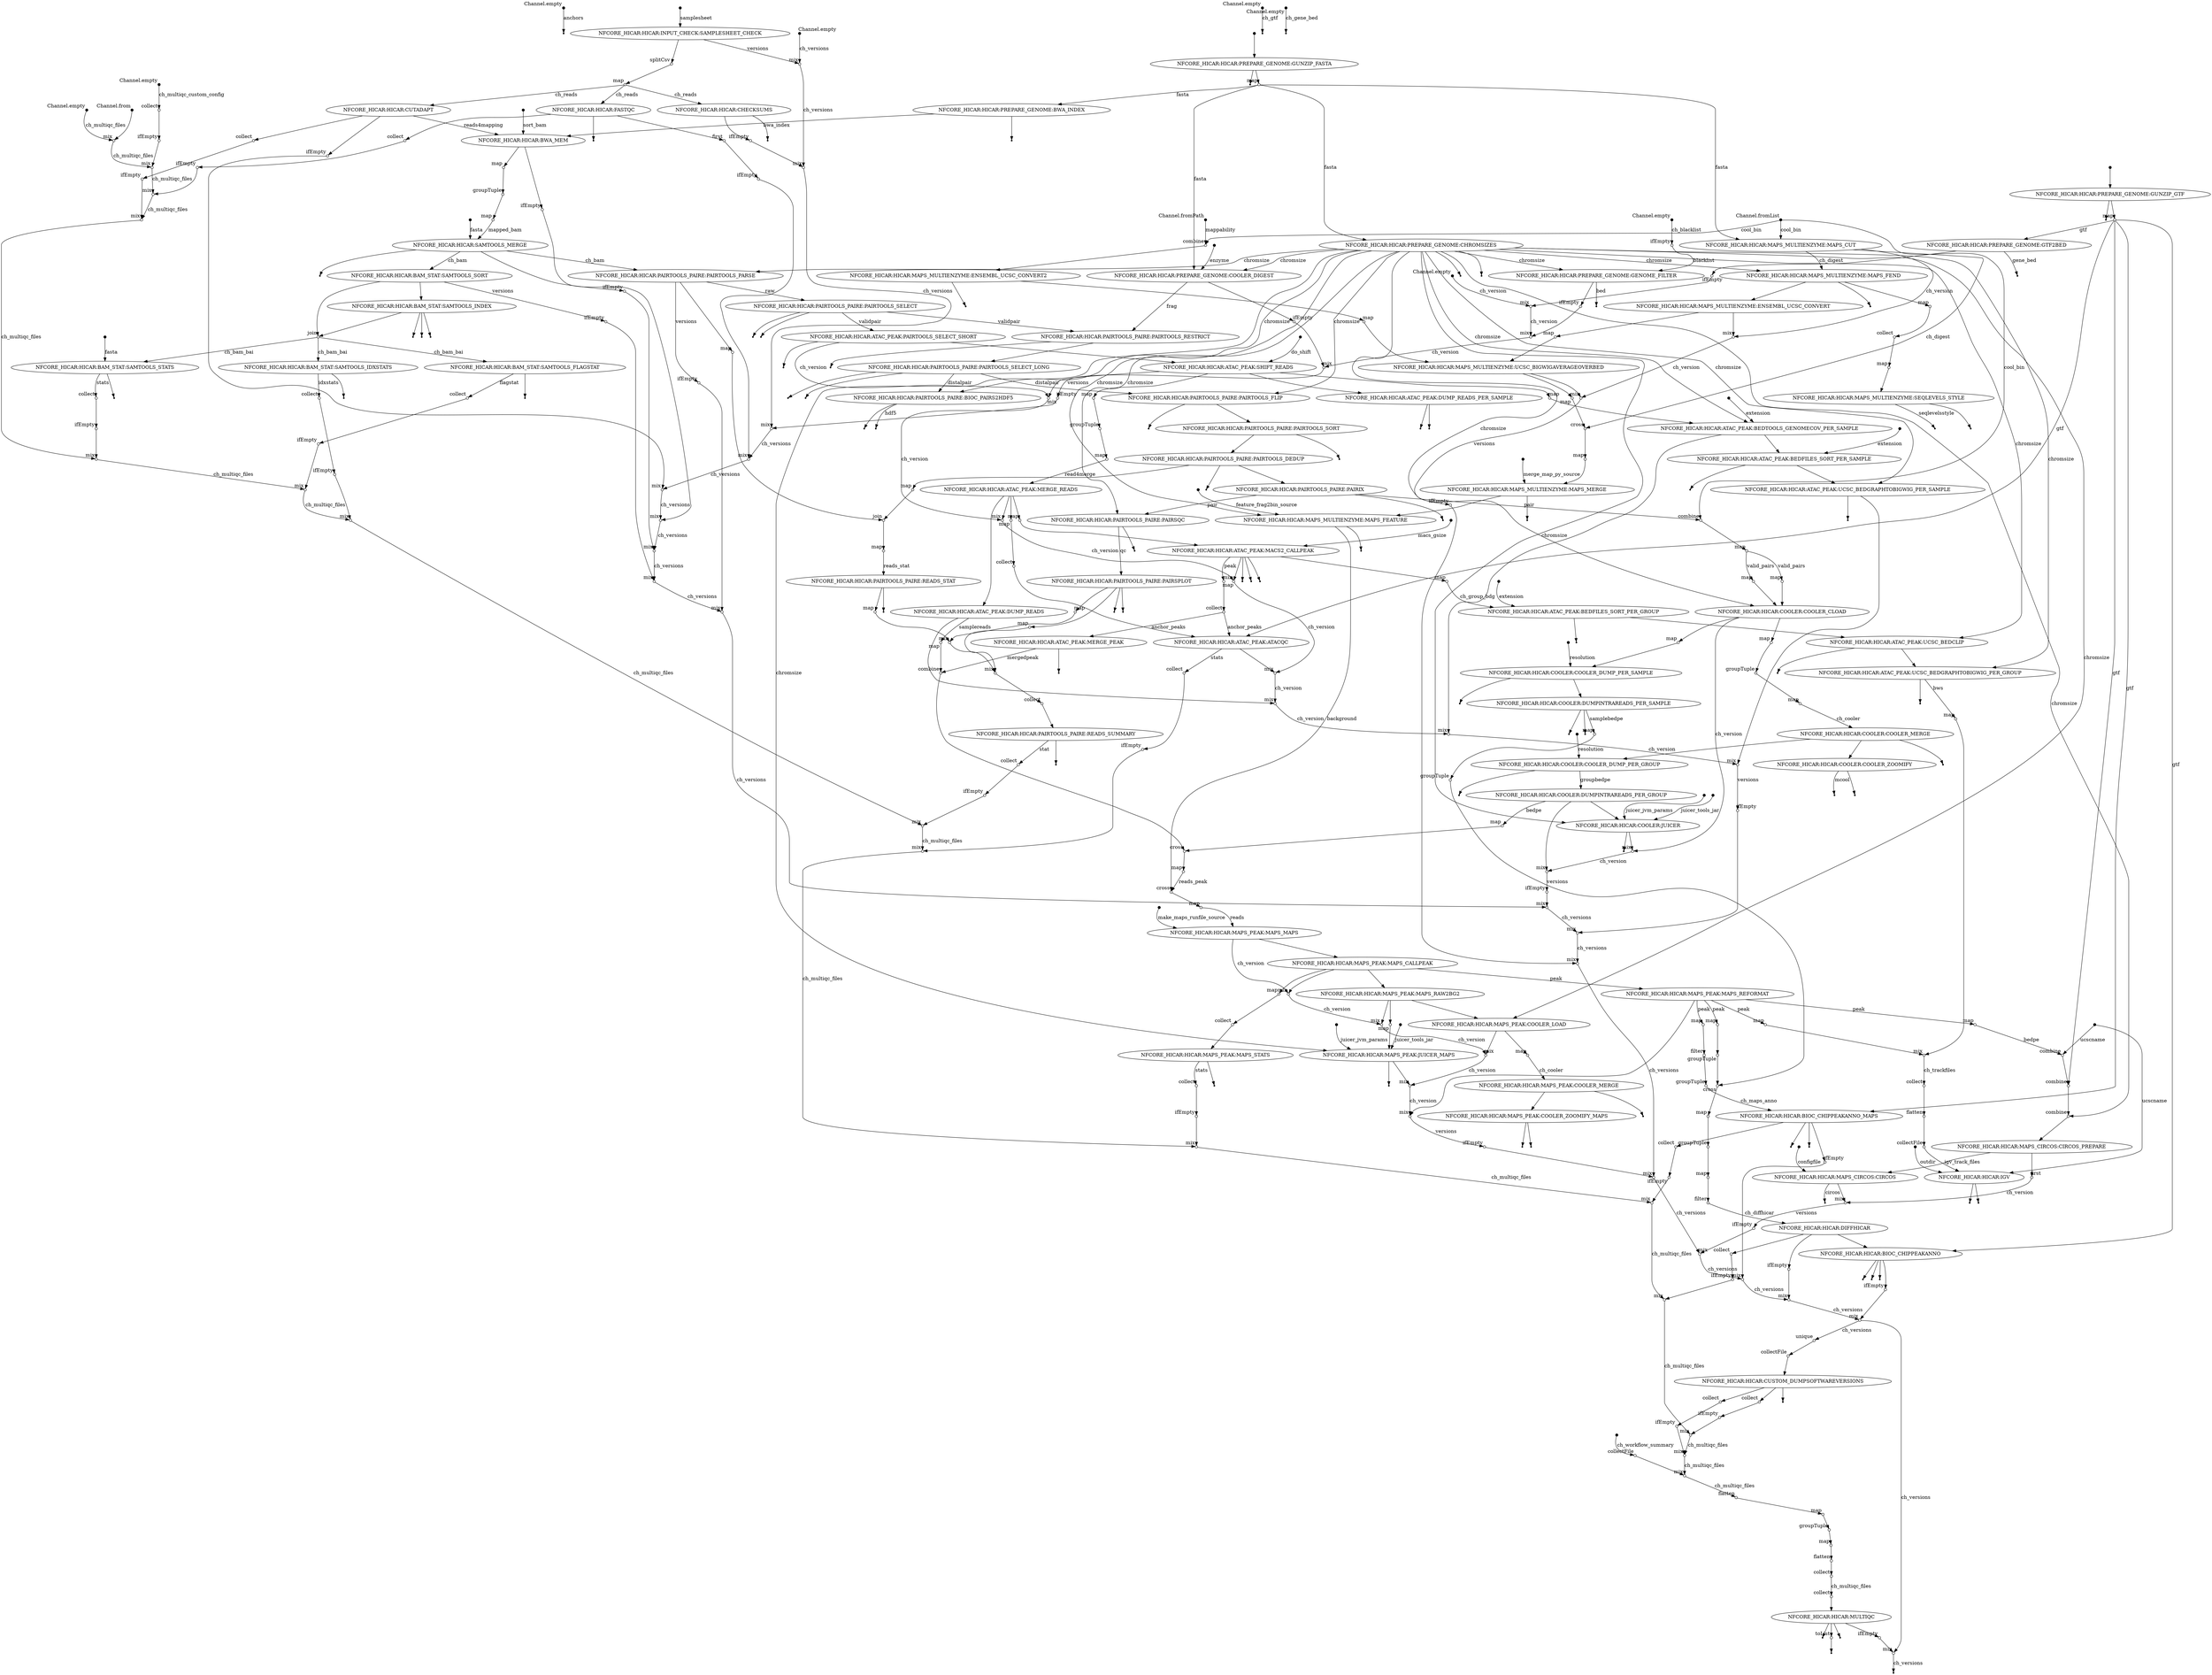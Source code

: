 digraph "hicar_dag" {
v0 [shape=point,label="",fixedsize=true,width=0.1,xlabel="Channel.empty"];
v1 [shape=point];
v0 -> v1 [label="anchors"];

v2 [shape=point,label="",fixedsize=true,width=0.1,xlabel="Channel.empty"];
v8 [shape=circle,label="",fixedsize=true,width=0.1,xlabel="collect"];
v2 -> v8 [label="ch_multiqc_custom_config"];

v3 [shape=point,label="",fixedsize=true,width=0.1,xlabel="Channel.fromList"];
v148 [shape=circle,label="",fixedsize=true,width=0.1,xlabel="combine"];
v3 -> v148 [label="cool_bin"];

v4 [shape=point,label="",fixedsize=true,width=0.1,xlabel="Channel.empty"];
v15 [shape=circle,label="",fixedsize=true,width=0.1,xlabel="mix"];
v4 -> v15 [label="ch_versions"];

v5 [shape=point,label="",fixedsize=true,width=0.1,xlabel="Channel.empty"];
v7 [shape=circle,label="",fixedsize=true,width=0.1,xlabel="mix"];
v5 -> v7 [label="ch_multiqc_files"];

v6 [shape=point,label="",fixedsize=true,width=0.1,xlabel="Channel.from"];
v7 [shape=circle,label="",fixedsize=true,width=0.1,xlabel="mix"];
v6 -> v7;

v7 [shape=circle,label="",fixedsize=true,width=0.1,xlabel="mix"];
v10 [shape=circle,label="",fixedsize=true,width=0.1,xlabel="mix"];
v7 -> v10 [label="ch_multiqc_files"];

v8 [shape=circle,label="",fixedsize=true,width=0.1,xlabel="collect"];
v9 [shape=circle,label="",fixedsize=true,width=0.1,xlabel="ifEmpty"];
v8 -> v9;

v9 [shape=circle,label="",fixedsize=true,width=0.1,xlabel="ifEmpty"];
v10 [shape=circle,label="",fixedsize=true,width=0.1,xlabel="mix"];
v9 -> v10;

v10 [shape=circle,label="",fixedsize=true,width=0.1,xlabel="mix"];
v61 [shape=circle,label="",fixedsize=true,width=0.1,xlabel="mix"];
v10 -> v61 [label="ch_multiqc_files"];

v11 [shape=point,label="",fixedsize=true,width=0.1];
v12 [label="NFCORE_HICAR:HICAR:INPUT_CHECK:SAMPLESHEET_CHECK"];
v11 -> v12 [label="samplesheet"];

v12 [label="NFCORE_HICAR:HICAR:INPUT_CHECK:SAMPLESHEET_CHECK"];
v13 [shape=circle,label="",fixedsize=true,width=0.1,xlabel="splitCsv"];
v12 -> v13;

v12 [label="NFCORE_HICAR:HICAR:INPUT_CHECK:SAMPLESHEET_CHECK"];
v15 [shape=circle,label="",fixedsize=true,width=0.1,xlabel="mix"];
v12 -> v15 [label="versions"];

v13 [shape=circle,label="",fixedsize=true,width=0.1,xlabel="splitCsv"];
v14 [shape=circle,label="",fixedsize=true,width=0.1,xlabel="map"];
v13 -> v14;

v14 [shape=circle,label="",fixedsize=true,width=0.1,xlabel="map"];
v16 [label="NFCORE_HICAR:HICAR:CHECKSUMS"];
v14 -> v16 [label="ch_reads"];

v15 [shape=circle,label="",fixedsize=true,width=0.1,xlabel="mix"];
v19 [shape=circle,label="",fixedsize=true,width=0.1,xlabel="mix"];
v15 -> v19 [label="ch_versions"];

v16 [label="NFCORE_HICAR:HICAR:CHECKSUMS"];
v17 [shape=point];
v16 -> v17;

v16 [label="NFCORE_HICAR:HICAR:CHECKSUMS"];
v18 [shape=circle,label="",fixedsize=true,width=0.1,xlabel="ifEmpty"];
v16 -> v18;

v18 [shape=circle,label="",fixedsize=true,width=0.1,xlabel="ifEmpty"];
v19 [shape=circle,label="",fixedsize=true,width=0.1,xlabel="mix"];
v18 -> v19;

v19 [shape=circle,label="",fixedsize=true,width=0.1,xlabel="mix"];
v53 [shape=circle,label="",fixedsize=true,width=0.1,xlabel="mix"];
v19 -> v53 [label="ch_versions"];

v20 [shape=point,label="",fixedsize=true,width=0.1];
v21 [label="NFCORE_HICAR:HICAR:PREPARE_GENOME:GUNZIP_FASTA"];
v20 -> v21;

v21 [label="NFCORE_HICAR:HICAR:PREPARE_GENOME:GUNZIP_FASTA"];
v23 [shape=circle,label="",fixedsize=true,width=0.1,xlabel="map"];
v21 -> v23;

v21 [label="NFCORE_HICAR:HICAR:PREPARE_GENOME:GUNZIP_FASTA"];
v22 [shape=point];
v21 -> v22;

v23 [shape=circle,label="",fixedsize=true,width=0.1,xlabel="map"];
v37 [label="NFCORE_HICAR:HICAR:PREPARE_GENOME:CHROMSIZES"];
v23 -> v37 [label="fasta"];

v24 [shape=point,label="",fixedsize=true,width=0.1,xlabel="Channel.empty"];
v36 [shape=circle,label="",fixedsize=true,width=0.1,xlabel="mix"];
v24 -> v36 [label="ch_version"];

v25 [shape=point,label="",fixedsize=true,width=0.1,xlabel="Channel.empty"];
v26 [shape=point];
v25 -> v26 [label="ch_gtf"];

v27 [shape=point,label="",fixedsize=true,width=0.1];
v28 [label="NFCORE_HICAR:HICAR:PREPARE_GENOME:GUNZIP_GTF"];
v27 -> v28;

v28 [label="NFCORE_HICAR:HICAR:PREPARE_GENOME:GUNZIP_GTF"];
v30 [shape=circle,label="",fixedsize=true,width=0.1,xlabel="map"];
v28 -> v30;

v28 [label="NFCORE_HICAR:HICAR:PREPARE_GENOME:GUNZIP_GTF"];
v29 [shape=point];
v28 -> v29;

v30 [shape=circle,label="",fixedsize=true,width=0.1,xlabel="map"];
v33 [label="NFCORE_HICAR:HICAR:PREPARE_GENOME:GTF2BED"];
v30 -> v33 [label="gtf"];

v31 [shape=point,label="",fixedsize=true,width=0.1,xlabel="Channel.empty"];
v32 [shape=point];
v31 -> v32 [label="ch_gene_bed"];

v33 [label="NFCORE_HICAR:HICAR:PREPARE_GENOME:GTF2BED"];
v34 [shape=point];
v33 -> v34 [label="gene_bed"];

v33 [label="NFCORE_HICAR:HICAR:PREPARE_GENOME:GTF2BED"];
v35 [shape=circle,label="",fixedsize=true,width=0.1,xlabel="ifEmpty"];
v33 -> v35;

v35 [shape=circle,label="",fixedsize=true,width=0.1,xlabel="ifEmpty"];
v36 [shape=circle,label="",fixedsize=true,width=0.1,xlabel="mix"];
v35 -> v36;

v36 [shape=circle,label="",fixedsize=true,width=0.1,xlabel="mix"];
v45 [shape=circle,label="",fixedsize=true,width=0.1,xlabel="mix"];
v36 -> v45 [label="ch_version"];

v37 [label="NFCORE_HICAR:HICAR:PREPARE_GENOME:CHROMSIZES"];
v42 [label="NFCORE_HICAR:HICAR:PREPARE_GENOME:GENOME_FILTER"];
v37 -> v42 [label="chromsize"];

v37 [label="NFCORE_HICAR:HICAR:PREPARE_GENOME:CHROMSIZES"];
v39 [shape=point];
v37 -> v39;

v37 [label="NFCORE_HICAR:HICAR:PREPARE_GENOME:CHROMSIZES"];
v38 [shape=point];
v37 -> v38;

v40 [shape=point,label="",fixedsize=true,width=0.1,xlabel="Channel.empty"];
v41 [shape=circle,label="",fixedsize=true,width=0.1,xlabel="ifEmpty"];
v40 -> v41 [label="ch_blacklist"];

v41 [shape=circle,label="",fixedsize=true,width=0.1,xlabel="ifEmpty"];
v42 [label="NFCORE_HICAR:HICAR:PREPARE_GENOME:GENOME_FILTER"];
v41 -> v42 [label="blacklist"];

v42 [label="NFCORE_HICAR:HICAR:PREPARE_GENOME:GENOME_FILTER"];
v43 [shape=point];
v42 -> v43 [label="bed"];

v42 [label="NFCORE_HICAR:HICAR:PREPARE_GENOME:GENOME_FILTER"];
v44 [shape=circle,label="",fixedsize=true,width=0.1,xlabel="ifEmpty"];
v42 -> v44;

v44 [shape=circle,label="",fixedsize=true,width=0.1,xlabel="ifEmpty"];
v45 [shape=circle,label="",fixedsize=true,width=0.1,xlabel="mix"];
v44 -> v45;

v45 [shape=circle,label="",fixedsize=true,width=0.1,xlabel="mix"];
v49 [shape=circle,label="",fixedsize=true,width=0.1,xlabel="mix"];
v45 -> v49 [label="ch_version"];

v23 [shape=circle,label="",fixedsize=true,width=0.1,xlabel="map"];
v47 [label="NFCORE_HICAR:HICAR:PREPARE_GENOME:COOLER_DIGEST"];
v23 -> v47 [label="fasta"];

v37 [label="NFCORE_HICAR:HICAR:PREPARE_GENOME:CHROMSIZES"];
v47 [label="NFCORE_HICAR:HICAR:PREPARE_GENOME:COOLER_DIGEST"];
v37 -> v47 [label="chromsize"];

v46 [shape=point,label="",fixedsize=true,width=0.1];
v47 [label="NFCORE_HICAR:HICAR:PREPARE_GENOME:COOLER_DIGEST"];
v46 -> v47 [label="enzyme"];

v47 [label="NFCORE_HICAR:HICAR:PREPARE_GENOME:COOLER_DIGEST"];
v108 [label="NFCORE_HICAR:HICAR:PAIRTOOLS_PAIRE:PAIRTOOLS_RESTRICT"];
v47 -> v108 [label="frag"];

v47 [label="NFCORE_HICAR:HICAR:PREPARE_GENOME:COOLER_DIGEST"];
v48 [shape=circle,label="",fixedsize=true,width=0.1,xlabel="ifEmpty"];
v47 -> v48;

v48 [shape=circle,label="",fixedsize=true,width=0.1,xlabel="ifEmpty"];
v49 [shape=circle,label="",fixedsize=true,width=0.1,xlabel="mix"];
v48 -> v49;

v49 [shape=circle,label="",fixedsize=true,width=0.1,xlabel="mix"];
v52 [shape=circle,label="",fixedsize=true,width=0.1,xlabel="ifEmpty"];
v49 -> v52 [label="versions"];

v23 [shape=circle,label="",fixedsize=true,width=0.1,xlabel="map"];
v50 [label="NFCORE_HICAR:HICAR:PREPARE_GENOME:BWA_INDEX"];
v23 -> v50 [label="fasta"];

v50 [label="NFCORE_HICAR:HICAR:PREPARE_GENOME:BWA_INDEX"];
v69 [label="NFCORE_HICAR:HICAR:BWA_MEM"];
v50 -> v69 [label="bwa_index"];

v50 [label="NFCORE_HICAR:HICAR:PREPARE_GENOME:BWA_INDEX"];
v51 [shape=point];
v50 -> v51;

v52 [shape=circle,label="",fixedsize=true,width=0.1,xlabel="ifEmpty"];
v53 [shape=circle,label="",fixedsize=true,width=0.1,xlabel="mix"];
v52 -> v53;

v53 [shape=circle,label="",fixedsize=true,width=0.1,xlabel="mix"];
v58 [shape=circle,label="",fixedsize=true,width=0.1,xlabel="mix"];
v53 -> v58 [label="ch_versions"];

v14 [shape=circle,label="",fixedsize=true,width=0.1,xlabel="map"];
v54 [label="NFCORE_HICAR:HICAR:FASTQC"];
v14 -> v54 [label="ch_reads"];

v54 [label="NFCORE_HICAR:HICAR:FASTQC"];
v55 [shape=point];
v54 -> v55;

v54 [label="NFCORE_HICAR:HICAR:FASTQC"];
v59 [shape=circle,label="",fixedsize=true,width=0.1,xlabel="collect"];
v54 -> v59;

v54 [label="NFCORE_HICAR:HICAR:FASTQC"];
v56 [shape=circle,label="",fixedsize=true,width=0.1,xlabel="first"];
v54 -> v56;

v56 [shape=circle,label="",fixedsize=true,width=0.1,xlabel="first"];
v57 [shape=circle,label="",fixedsize=true,width=0.1,xlabel="ifEmpty"];
v56 -> v57;

v57 [shape=circle,label="",fixedsize=true,width=0.1,xlabel="ifEmpty"];
v58 [shape=circle,label="",fixedsize=true,width=0.1,xlabel="mix"];
v57 -> v58;

v58 [shape=circle,label="",fixedsize=true,width=0.1,xlabel="mix"];
v64 [shape=circle,label="",fixedsize=true,width=0.1,xlabel="mix"];
v58 -> v64 [label="ch_versions"];

v59 [shape=circle,label="",fixedsize=true,width=0.1,xlabel="collect"];
v60 [shape=circle,label="",fixedsize=true,width=0.1,xlabel="ifEmpty"];
v59 -> v60;

v60 [shape=circle,label="",fixedsize=true,width=0.1,xlabel="ifEmpty"];
v61 [shape=circle,label="",fixedsize=true,width=0.1,xlabel="mix"];
v60 -> v61;

v61 [shape=circle,label="",fixedsize=true,width=0.1,xlabel="mix"];
v67 [shape=circle,label="",fixedsize=true,width=0.1,xlabel="mix"];
v61 -> v67 [label="ch_multiqc_files"];

v14 [shape=circle,label="",fixedsize=true,width=0.1,xlabel="map"];
v62 [label="NFCORE_HICAR:HICAR:CUTADAPT"];
v14 -> v62 [label="ch_reads"];

v62 [label="NFCORE_HICAR:HICAR:CUTADAPT"];
v69 [label="NFCORE_HICAR:HICAR:BWA_MEM"];
v62 -> v69 [label="reads4mapping"];

v62 [label="NFCORE_HICAR:HICAR:CUTADAPT"];
v65 [shape=circle,label="",fixedsize=true,width=0.1,xlabel="collect"];
v62 -> v65;

v62 [label="NFCORE_HICAR:HICAR:CUTADAPT"];
v63 [shape=circle,label="",fixedsize=true,width=0.1,xlabel="ifEmpty"];
v62 -> v63;

v63 [shape=circle,label="",fixedsize=true,width=0.1,xlabel="ifEmpty"];
v64 [shape=circle,label="",fixedsize=true,width=0.1,xlabel="mix"];
v63 -> v64;

v64 [shape=circle,label="",fixedsize=true,width=0.1,xlabel="mix"];
v71 [shape=circle,label="",fixedsize=true,width=0.1,xlabel="mix"];
v64 -> v71 [label="ch_versions"];

v65 [shape=circle,label="",fixedsize=true,width=0.1,xlabel="collect"];
v66 [shape=circle,label="",fixedsize=true,width=0.1,xlabel="ifEmpty"];
v65 -> v66;

v66 [shape=circle,label="",fixedsize=true,width=0.1,xlabel="ifEmpty"];
v67 [shape=circle,label="",fixedsize=true,width=0.1,xlabel="mix"];
v66 -> v67;

v67 [shape=circle,label="",fixedsize=true,width=0.1,xlabel="mix"];
v97 [shape=circle,label="",fixedsize=true,width=0.1,xlabel="mix"];
v67 -> v97 [label="ch_multiqc_files"];

v68 [shape=point,label="",fixedsize=true,width=0.1];
v69 [label="NFCORE_HICAR:HICAR:BWA_MEM"];
v68 -> v69 [label="sort_bam"];

v69 [label="NFCORE_HICAR:HICAR:BWA_MEM"];
v72 [shape=circle,label="",fixedsize=true,width=0.1,xlabel="map"];
v69 -> v72;

v69 [label="NFCORE_HICAR:HICAR:BWA_MEM"];
v70 [shape=circle,label="",fixedsize=true,width=0.1,xlabel="ifEmpty"];
v69 -> v70;

v70 [shape=circle,label="",fixedsize=true,width=0.1,xlabel="ifEmpty"];
v71 [shape=circle,label="",fixedsize=true,width=0.1,xlabel="mix"];
v70 -> v71;

v71 [shape=circle,label="",fixedsize=true,width=0.1,xlabel="mix"];
v79 [shape=circle,label="",fixedsize=true,width=0.1,xlabel="mix"];
v71 -> v79 [label="ch_versions"];

v72 [shape=circle,label="",fixedsize=true,width=0.1,xlabel="map"];
v73 [shape=circle,label="",fixedsize=true,width=0.1,xlabel="groupTuple"];
v72 -> v73;

v73 [shape=circle,label="",fixedsize=true,width=0.1,xlabel="groupTuple"];
v74 [shape=circle,label="",fixedsize=true,width=0.1,xlabel="map"];
v73 -> v74;

v74 [shape=circle,label="",fixedsize=true,width=0.1,xlabel="map"];
v76 [label="NFCORE_HICAR:HICAR:SAMTOOLS_MERGE"];
v74 -> v76 [label="mapped_bam"];

v75 [shape=point,label="",fixedsize=true,width=0.1];
v76 [label="NFCORE_HICAR:HICAR:SAMTOOLS_MERGE"];
v75 -> v76 [label="fasta"];

v76 [label="NFCORE_HICAR:HICAR:SAMTOOLS_MERGE"];
v80 [label="NFCORE_HICAR:HICAR:BAM_STAT:SAMTOOLS_SORT"];
v76 -> v80 [label="ch_bam"];

v76 [label="NFCORE_HICAR:HICAR:SAMTOOLS_MERGE"];
v77 [shape=point];
v76 -> v77;

v76 [label="NFCORE_HICAR:HICAR:SAMTOOLS_MERGE"];
v78 [shape=circle,label="",fixedsize=true,width=0.1,xlabel="ifEmpty"];
v76 -> v78;

v78 [shape=circle,label="",fixedsize=true,width=0.1,xlabel="ifEmpty"];
v79 [shape=circle,label="",fixedsize=true,width=0.1,xlabel="mix"];
v78 -> v79;

v79 [shape=circle,label="",fixedsize=true,width=0.1,xlabel="mix"];
v94 [shape=circle,label="",fixedsize=true,width=0.1,xlabel="mix"];
v79 -> v94 [label="ch_versions"];

v80 [label="NFCORE_HICAR:HICAR:BAM_STAT:SAMTOOLS_SORT"];
v81 [label="NFCORE_HICAR:HICAR:BAM_STAT:SAMTOOLS_INDEX"];
v80 -> v81;

v80 [label="NFCORE_HICAR:HICAR:BAM_STAT:SAMTOOLS_SORT"];
v93 [shape=circle,label="",fixedsize=true,width=0.1,xlabel="ifEmpty"];
v80 -> v93 [label="versions"];

v81 [label="NFCORE_HICAR:HICAR:BAM_STAT:SAMTOOLS_INDEX"];
v85 [shape=circle,label="",fixedsize=true,width=0.1,xlabel="join"];
v81 -> v85;

v81 [label="NFCORE_HICAR:HICAR:BAM_STAT:SAMTOOLS_INDEX"];
v84 [shape=point];
v81 -> v84;

v81 [label="NFCORE_HICAR:HICAR:BAM_STAT:SAMTOOLS_INDEX"];
v83 [shape=point];
v81 -> v83;

v81 [label="NFCORE_HICAR:HICAR:BAM_STAT:SAMTOOLS_INDEX"];
v82 [shape=point];
v81 -> v82;

v80 [label="NFCORE_HICAR:HICAR:BAM_STAT:SAMTOOLS_SORT"];
v85 [shape=circle,label="",fixedsize=true,width=0.1,xlabel="join"];
v80 -> v85;

v85 [shape=circle,label="",fixedsize=true,width=0.1,xlabel="join"];
v87 [label="NFCORE_HICAR:HICAR:BAM_STAT:SAMTOOLS_STATS"];
v85 -> v87 [label="ch_bam_bai"];

v86 [shape=point,label="",fixedsize=true,width=0.1];
v87 [label="NFCORE_HICAR:HICAR:BAM_STAT:SAMTOOLS_STATS"];
v86 -> v87 [label="fasta"];

v87 [label="NFCORE_HICAR:HICAR:BAM_STAT:SAMTOOLS_STATS"];
v95 [shape=circle,label="",fixedsize=true,width=0.1,xlabel="collect"];
v87 -> v95 [label="stats"];

v87 [label="NFCORE_HICAR:HICAR:BAM_STAT:SAMTOOLS_STATS"];
v88 [shape=point];
v87 -> v88;

v85 [shape=circle,label="",fixedsize=true,width=0.1,xlabel="join"];
v89 [label="NFCORE_HICAR:HICAR:BAM_STAT:SAMTOOLS_FLAGSTAT"];
v85 -> v89 [label="ch_bam_bai"];

v89 [label="NFCORE_HICAR:HICAR:BAM_STAT:SAMTOOLS_FLAGSTAT"];
v98 [shape=circle,label="",fixedsize=true,width=0.1,xlabel="collect"];
v89 -> v98 [label="flagstat"];

v89 [label="NFCORE_HICAR:HICAR:BAM_STAT:SAMTOOLS_FLAGSTAT"];
v90 [shape=point];
v89 -> v90;

v85 [shape=circle,label="",fixedsize=true,width=0.1,xlabel="join"];
v91 [label="NFCORE_HICAR:HICAR:BAM_STAT:SAMTOOLS_IDXSTATS"];
v85 -> v91 [label="ch_bam_bai"];

v91 [label="NFCORE_HICAR:HICAR:BAM_STAT:SAMTOOLS_IDXSTATS"];
v101 [shape=circle,label="",fixedsize=true,width=0.1,xlabel="collect"];
v91 -> v101 [label="idxstats"];

v91 [label="NFCORE_HICAR:HICAR:BAM_STAT:SAMTOOLS_IDXSTATS"];
v92 [shape=point];
v91 -> v92;

v93 [shape=circle,label="",fixedsize=true,width=0.1,xlabel="ifEmpty"];
v94 [shape=circle,label="",fixedsize=true,width=0.1,xlabel="mix"];
v93 -> v94;

v94 [shape=circle,label="",fixedsize=true,width=0.1,xlabel="mix"];
v144 [shape=circle,label="",fixedsize=true,width=0.1,xlabel="mix"];
v94 -> v144 [label="ch_versions"];

v95 [shape=circle,label="",fixedsize=true,width=0.1,xlabel="collect"];
v96 [shape=circle,label="",fixedsize=true,width=0.1,xlabel="ifEmpty"];
v95 -> v96;

v96 [shape=circle,label="",fixedsize=true,width=0.1,xlabel="ifEmpty"];
v97 [shape=circle,label="",fixedsize=true,width=0.1,xlabel="mix"];
v96 -> v97;

v97 [shape=circle,label="",fixedsize=true,width=0.1,xlabel="mix"];
v100 [shape=circle,label="",fixedsize=true,width=0.1,xlabel="mix"];
v97 -> v100 [label="ch_multiqc_files"];

v98 [shape=circle,label="",fixedsize=true,width=0.1,xlabel="collect"];
v99 [shape=circle,label="",fixedsize=true,width=0.1,xlabel="ifEmpty"];
v98 -> v99;

v99 [shape=circle,label="",fixedsize=true,width=0.1,xlabel="ifEmpty"];
v100 [shape=circle,label="",fixedsize=true,width=0.1,xlabel="mix"];
v99 -> v100;

v100 [shape=circle,label="",fixedsize=true,width=0.1,xlabel="mix"];
v103 [shape=circle,label="",fixedsize=true,width=0.1,xlabel="mix"];
v100 -> v103 [label="ch_multiqc_files"];

v101 [shape=circle,label="",fixedsize=true,width=0.1,xlabel="collect"];
v102 [shape=circle,label="",fixedsize=true,width=0.1,xlabel="ifEmpty"];
v101 -> v102;

v102 [shape=circle,label="",fixedsize=true,width=0.1,xlabel="ifEmpty"];
v103 [shape=circle,label="",fixedsize=true,width=0.1,xlabel="mix"];
v102 -> v103;

v103 [shape=circle,label="",fixedsize=true,width=0.1,xlabel="mix"];
v147 [shape=circle,label="",fixedsize=true,width=0.1,xlabel="mix"];
v103 -> v147 [label="ch_multiqc_files"];

v76 [label="NFCORE_HICAR:HICAR:SAMTOOLS_MERGE"];
v104 [label="NFCORE_HICAR:HICAR:PAIRTOOLS_PAIRE:PAIRTOOLS_PARSE"];
v76 -> v104 [label="ch_bam"];

v37 [label="NFCORE_HICAR:HICAR:PREPARE_GENOME:CHROMSIZES"];
v104 [label="NFCORE_HICAR:HICAR:PAIRTOOLS_PAIRE:PAIRTOOLS_PARSE"];
v37 -> v104 [label="chromsize"];

v104 [label="NFCORE_HICAR:HICAR:PAIRTOOLS_PAIRE:PAIRTOOLS_PARSE"];
v105 [label="NFCORE_HICAR:HICAR:PAIRTOOLS_PAIRE:PAIRTOOLS_SELECT"];
v104 -> v105 [label="raw"];

v104 [label="NFCORE_HICAR:HICAR:PAIRTOOLS_PAIRE:PAIRTOOLS_PARSE"];
v124 [shape=circle,label="",fixedsize=true,width=0.1,xlabel="map"];
v104 -> v124;

v104 [label="NFCORE_HICAR:HICAR:PAIRTOOLS_PAIRE:PAIRTOOLS_PARSE"];
v143 [shape=circle,label="",fixedsize=true,width=0.1,xlabel="ifEmpty"];
v104 -> v143 [label="versions"];

v105 [label="NFCORE_HICAR:HICAR:PAIRTOOLS_PAIRE:PAIRTOOLS_SELECT"];
v108 [label="NFCORE_HICAR:HICAR:PAIRTOOLS_PAIRE:PAIRTOOLS_RESTRICT"];
v105 -> v108 [label="validpair"];

v105 [label="NFCORE_HICAR:HICAR:PAIRTOOLS_PAIRE:PAIRTOOLS_SELECT"];
v107 [shape=point];
v105 -> v107;

v105 [label="NFCORE_HICAR:HICAR:PAIRTOOLS_PAIRE:PAIRTOOLS_SELECT"];
v106 [shape=point];
v105 -> v106;

v108 [label="NFCORE_HICAR:HICAR:PAIRTOOLS_PAIRE:PAIRTOOLS_RESTRICT"];
v110 [label="NFCORE_HICAR:HICAR:PAIRTOOLS_PAIRE:PAIRTOOLS_SELECT_LONG"];
v108 -> v110;

v108 [label="NFCORE_HICAR:HICAR:PAIRTOOLS_PAIRE:PAIRTOOLS_RESTRICT"];
v109 [shape=point];
v108 -> v109;

v110 [label="NFCORE_HICAR:HICAR:PAIRTOOLS_PAIRE:PAIRTOOLS_SELECT_LONG"];
v112 [shape=point];
v110 -> v112;

v110 [label="NFCORE_HICAR:HICAR:PAIRTOOLS_PAIRE:PAIRTOOLS_SELECT_LONG"];
v113 [label="NFCORE_HICAR:HICAR:PAIRTOOLS_PAIRE:BIOC_PAIRS2HDF5"];
v110 -> v113 [label="distalpair"];

v110 [label="NFCORE_HICAR:HICAR:PAIRTOOLS_PAIRE:PAIRTOOLS_SELECT_LONG"];
v111 [shape=point];
v110 -> v111;

v37 [label="NFCORE_HICAR:HICAR:PREPARE_GENOME:CHROMSIZES"];
v113 [label="NFCORE_HICAR:HICAR:PAIRTOOLS_PAIRE:BIOC_PAIRS2HDF5"];
v37 -> v113 [label="chromsize"];

v113 [label="NFCORE_HICAR:HICAR:PAIRTOOLS_PAIRE:BIOC_PAIRS2HDF5"];
v115 [shape=point];
v113 -> v115 [label="hdf5"];

v113 [label="NFCORE_HICAR:HICAR:PAIRTOOLS_PAIRE:BIOC_PAIRS2HDF5"];
v114 [shape=point];
v113 -> v114;

v110 [label="NFCORE_HICAR:HICAR:PAIRTOOLS_PAIRE:PAIRTOOLS_SELECT_LONG"];
v116 [label="NFCORE_HICAR:HICAR:PAIRTOOLS_PAIRE:PAIRTOOLS_FLIP"];
v110 -> v116 [label="distalpair"];

v37 [label="NFCORE_HICAR:HICAR:PREPARE_GENOME:CHROMSIZES"];
v116 [label="NFCORE_HICAR:HICAR:PAIRTOOLS_PAIRE:PAIRTOOLS_FLIP"];
v37 -> v116 [label="chromsize"];

v116 [label="NFCORE_HICAR:HICAR:PAIRTOOLS_PAIRE:PAIRTOOLS_FLIP"];
v118 [label="NFCORE_HICAR:HICAR:PAIRTOOLS_PAIRE:PAIRTOOLS_SORT"];
v116 -> v118;

v116 [label="NFCORE_HICAR:HICAR:PAIRTOOLS_PAIRE:PAIRTOOLS_FLIP"];
v117 [shape=point];
v116 -> v117;

v118 [label="NFCORE_HICAR:HICAR:PAIRTOOLS_PAIRE:PAIRTOOLS_SORT"];
v120 [label="NFCORE_HICAR:HICAR:PAIRTOOLS_PAIRE:PAIRTOOLS_DEDUP"];
v118 -> v120;

v118 [label="NFCORE_HICAR:HICAR:PAIRTOOLS_PAIRE:PAIRTOOLS_SORT"];
v119 [shape=point];
v118 -> v119;

v120 [label="NFCORE_HICAR:HICAR:PAIRTOOLS_PAIRE:PAIRTOOLS_DEDUP"];
v122 [label="NFCORE_HICAR:HICAR:PAIRTOOLS_PAIRE:PAIRIX"];
v120 -> v122;

v120 [label="NFCORE_HICAR:HICAR:PAIRTOOLS_PAIRE:PAIRTOOLS_DEDUP"];
v125 [shape=circle,label="",fixedsize=true,width=0.1,xlabel="map"];
v120 -> v125;

v120 [label="NFCORE_HICAR:HICAR:PAIRTOOLS_PAIRE:PAIRTOOLS_DEDUP"];
v121 [shape=point];
v120 -> v121;

v122 [label="NFCORE_HICAR:HICAR:PAIRTOOLS_PAIRE:PAIRIX"];
v130 [label="NFCORE_HICAR:HICAR:PAIRTOOLS_PAIRE:PAIRSQC"];
v122 -> v130 [label="pair"];

v122 [label="NFCORE_HICAR:HICAR:PAIRTOOLS_PAIRE:PAIRIX"];
v123 [shape=point];
v122 -> v123;

v124 [shape=circle,label="",fixedsize=true,width=0.1,xlabel="map"];
v126 [shape=circle,label="",fixedsize=true,width=0.1,xlabel="join"];
v124 -> v126;

v125 [shape=circle,label="",fixedsize=true,width=0.1,xlabel="map"];
v126 [shape=circle,label="",fixedsize=true,width=0.1,xlabel="join"];
v125 -> v126;

v126 [shape=circle,label="",fixedsize=true,width=0.1,xlabel="join"];
v127 [shape=circle,label="",fixedsize=true,width=0.1,xlabel="map"];
v126 -> v127;

v127 [shape=circle,label="",fixedsize=true,width=0.1,xlabel="map"];
v128 [label="NFCORE_HICAR:HICAR:PAIRTOOLS_PAIRE:READS_STAT"];
v127 -> v128 [label="reads_stat"];

v128 [label="NFCORE_HICAR:HICAR:PAIRTOOLS_PAIRE:READS_STAT"];
v135 [shape=circle,label="",fixedsize=true,width=0.1,xlabel="map"];
v128 -> v135;

v128 [label="NFCORE_HICAR:HICAR:PAIRTOOLS_PAIRE:READS_STAT"];
v129 [shape=point];
v128 -> v129;

v37 [label="NFCORE_HICAR:HICAR:PREPARE_GENOME:CHROMSIZES"];
v130 [label="NFCORE_HICAR:HICAR:PAIRTOOLS_PAIRE:PAIRSQC"];
v37 -> v130 [label="chromsize"];

v130 [label="NFCORE_HICAR:HICAR:PAIRTOOLS_PAIRE:PAIRSQC"];
v132 [label="NFCORE_HICAR:HICAR:PAIRTOOLS_PAIRE:PAIRSPLOT"];
v130 -> v132 [label="qc"];

v130 [label="NFCORE_HICAR:HICAR:PAIRTOOLS_PAIRE:PAIRSQC"];
v131 [shape=point];
v130 -> v131;

v132 [label="NFCORE_HICAR:HICAR:PAIRTOOLS_PAIRE:PAIRSPLOT"];
v134 [shape=point];
v132 -> v134;

v132 [label="NFCORE_HICAR:HICAR:PAIRTOOLS_PAIRE:PAIRSPLOT"];
v136 [shape=circle,label="",fixedsize=true,width=0.1,xlabel="map"];
v132 -> v136;

v132 [label="NFCORE_HICAR:HICAR:PAIRTOOLS_PAIRE:PAIRSPLOT"];
v138 [shape=circle,label="",fixedsize=true,width=0.1,xlabel="map"];
v132 -> v138;

v132 [label="NFCORE_HICAR:HICAR:PAIRTOOLS_PAIRE:PAIRSPLOT"];
v133 [shape=point];
v132 -> v133;

v135 [shape=circle,label="",fixedsize=true,width=0.1,xlabel="map"];
v137 [shape=circle,label="",fixedsize=true,width=0.1,xlabel="mix"];
v135 -> v137;

v136 [shape=circle,label="",fixedsize=true,width=0.1,xlabel="map"];
v137 [shape=circle,label="",fixedsize=true,width=0.1,xlabel="mix"];
v136 -> v137;

v137 [shape=circle,label="",fixedsize=true,width=0.1,xlabel="mix"];
v139 [shape=circle,label="",fixedsize=true,width=0.1,xlabel="mix"];
v137 -> v139;

v138 [shape=circle,label="",fixedsize=true,width=0.1,xlabel="map"];
v139 [shape=circle,label="",fixedsize=true,width=0.1,xlabel="mix"];
v138 -> v139;

v139 [shape=circle,label="",fixedsize=true,width=0.1,xlabel="mix"];
v140 [shape=circle,label="",fixedsize=true,width=0.1,xlabel="collect"];
v139 -> v140;

v140 [shape=circle,label="",fixedsize=true,width=0.1,xlabel="collect"];
v141 [label="NFCORE_HICAR:HICAR:PAIRTOOLS_PAIRE:READS_SUMMARY"];
v140 -> v141;

v141 [label="NFCORE_HICAR:HICAR:PAIRTOOLS_PAIRE:READS_SUMMARY"];
v145 [shape=circle,label="",fixedsize=true,width=0.1,xlabel="collect"];
v141 -> v145 [label="stat"];

v141 [label="NFCORE_HICAR:HICAR:PAIRTOOLS_PAIRE:READS_SUMMARY"];
v142 [shape=point];
v141 -> v142;

v143 [shape=circle,label="",fixedsize=true,width=0.1,xlabel="ifEmpty"];
v144 [shape=circle,label="",fixedsize=true,width=0.1,xlabel="mix"];
v143 -> v144;

v144 [shape=circle,label="",fixedsize=true,width=0.1,xlabel="mix"];
v179 [shape=circle,label="",fixedsize=true,width=0.1,xlabel="mix"];
v144 -> v179 [label="ch_versions"];

v145 [shape=circle,label="",fixedsize=true,width=0.1,xlabel="collect"];
v146 [shape=circle,label="",fixedsize=true,width=0.1,xlabel="ifEmpty"];
v145 -> v146;

v146 [shape=circle,label="",fixedsize=true,width=0.1,xlabel="ifEmpty"];
v147 [shape=circle,label="",fixedsize=true,width=0.1,xlabel="mix"];
v146 -> v147;

v147 [shape=circle,label="",fixedsize=true,width=0.1,xlabel="mix"];
v232 [shape=circle,label="",fixedsize=true,width=0.1,xlabel="mix"];
v147 -> v232 [label="ch_multiqc_files"];

v122 [label="NFCORE_HICAR:HICAR:PAIRTOOLS_PAIRE:PAIRIX"];
v148 [shape=circle,label="",fixedsize=true,width=0.1,xlabel="combine"];
v122 -> v148 [label="pair"];

v148 [shape=circle,label="",fixedsize=true,width=0.1,xlabel="combine"];
v149 [shape=circle,label="",fixedsize=true,width=0.1,xlabel="map"];
v148 -> v149;

v149 [shape=circle,label="",fixedsize=true,width=0.1,xlabel="map"];
v150 [shape=circle,label="",fixedsize=true,width=0.1,xlabel="map"];
v149 -> v150 [label="valid_pairs"];

v150 [shape=circle,label="",fixedsize=true,width=0.1,xlabel="map"];
v152 [label="NFCORE_HICAR:HICAR:COOLER:COOLER_CLOAD"];
v150 -> v152;

v149 [shape=circle,label="",fixedsize=true,width=0.1,xlabel="map"];
v151 [shape=circle,label="",fixedsize=true,width=0.1,xlabel="map"];
v149 -> v151 [label="valid_pairs"];

v151 [shape=circle,label="",fixedsize=true,width=0.1,xlabel="map"];
v152 [label="NFCORE_HICAR:HICAR:COOLER:COOLER_CLOAD"];
v151 -> v152;

v37 [label="NFCORE_HICAR:HICAR:PREPARE_GENOME:CHROMSIZES"];
v152 [label="NFCORE_HICAR:HICAR:COOLER:COOLER_CLOAD"];
v37 -> v152 [label="chromsize"];

v152 [label="NFCORE_HICAR:HICAR:COOLER:COOLER_CLOAD"];
v153 [shape=circle,label="",fixedsize=true,width=0.1,xlabel="map"];
v152 -> v153;

v152 [label="NFCORE_HICAR:HICAR:COOLER:COOLER_CLOAD"];
v169 [shape=circle,label="",fixedsize=true,width=0.1,xlabel="mix"];
v152 -> v169 [label="ch_version"];

v153 [shape=circle,label="",fixedsize=true,width=0.1,xlabel="map"];
v154 [shape=circle,label="",fixedsize=true,width=0.1,xlabel="groupTuple"];
v153 -> v154;

v154 [shape=circle,label="",fixedsize=true,width=0.1,xlabel="groupTuple"];
v155 [shape=circle,label="",fixedsize=true,width=0.1,xlabel="map"];
v154 -> v155;

v155 [shape=circle,label="",fixedsize=true,width=0.1,xlabel="map"];
v156 [label="NFCORE_HICAR:HICAR:COOLER:COOLER_MERGE"];
v155 -> v156 [label="ch_cooler"];

v156 [label="NFCORE_HICAR:HICAR:COOLER:COOLER_MERGE"];
v158 [label="NFCORE_HICAR:HICAR:COOLER:COOLER_ZOOMIFY"];
v156 -> v158;

v156 [label="NFCORE_HICAR:HICAR:COOLER:COOLER_MERGE"];
v157 [shape=point];
v156 -> v157;

v158 [label="NFCORE_HICAR:HICAR:COOLER:COOLER_ZOOMIFY"];
v160 [shape=point];
v158 -> v160 [label="mcool"];

v158 [label="NFCORE_HICAR:HICAR:COOLER:COOLER_ZOOMIFY"];
v159 [shape=point];
v158 -> v159;

v156 [label="NFCORE_HICAR:HICAR:COOLER:COOLER_MERGE"];
v162 [label="NFCORE_HICAR:HICAR:COOLER:COOLER_DUMP_PER_GROUP"];
v156 -> v162;

v161 [shape=point,label="",fixedsize=true,width=0.1];
v162 [label="NFCORE_HICAR:HICAR:COOLER:COOLER_DUMP_PER_GROUP"];
v161 -> v162 [label="resolution"];

v162 [label="NFCORE_HICAR:HICAR:COOLER:COOLER_DUMP_PER_GROUP"];
v164 [label="NFCORE_HICAR:HICAR:COOLER:DUMPINTRAREADS_PER_GROUP"];
v162 -> v164 [label="groupbedpe"];

v162 [label="NFCORE_HICAR:HICAR:COOLER:COOLER_DUMP_PER_GROUP"];
v163 [shape=point];
v162 -> v163;

v164 [label="NFCORE_HICAR:HICAR:COOLER:DUMPINTRAREADS_PER_GROUP"];
v265 [shape=circle,label="",fixedsize=true,width=0.1,xlabel="map"];
v164 -> v265 [label="bedpe"];

v164 [label="NFCORE_HICAR:HICAR:COOLER:DUMPINTRAREADS_PER_GROUP"];
v167 [label="NFCORE_HICAR:HICAR:COOLER:JUICER"];
v164 -> v167;

v164 [label="NFCORE_HICAR:HICAR:COOLER:DUMPINTRAREADS_PER_GROUP"];
v177 [shape=circle,label="",fixedsize=true,width=0.1,xlabel="mix"];
v164 -> v177;

v165 [shape=point,label="",fixedsize=true,width=0.1];
v167 [label="NFCORE_HICAR:HICAR:COOLER:JUICER"];
v165 -> v167 [label="juicer_tools_jar"];

v37 [label="NFCORE_HICAR:HICAR:PREPARE_GENOME:CHROMSIZES"];
v167 [label="NFCORE_HICAR:HICAR:COOLER:JUICER"];
v37 -> v167 [label="chromsize"];

v166 [shape=point,label="",fixedsize=true,width=0.1];
v167 [label="NFCORE_HICAR:HICAR:COOLER:JUICER"];
v166 -> v167 [label="juicer_jvm_params"];

v167 [label="NFCORE_HICAR:HICAR:COOLER:JUICER"];
v168 [shape=point];
v167 -> v168;

v167 [label="NFCORE_HICAR:HICAR:COOLER:JUICER"];
v169 [shape=circle,label="",fixedsize=true,width=0.1,xlabel="mix"];
v167 -> v169;

v169 [shape=circle,label="",fixedsize=true,width=0.1,xlabel="mix"];
v177 [shape=circle,label="",fixedsize=true,width=0.1,xlabel="mix"];
v169 -> v177 [label="ch_version"];

v152 [label="NFCORE_HICAR:HICAR:COOLER:COOLER_CLOAD"];
v170 [shape=circle,label="",fixedsize=true,width=0.1,xlabel="map"];
v152 -> v170;

v170 [shape=circle,label="",fixedsize=true,width=0.1,xlabel="map"];
v172 [label="NFCORE_HICAR:HICAR:COOLER:COOLER_DUMP_PER_SAMPLE"];
v170 -> v172;

v171 [shape=point,label="",fixedsize=true,width=0.1];
v172 [label="NFCORE_HICAR:HICAR:COOLER:COOLER_DUMP_PER_SAMPLE"];
v171 -> v172 [label="resolution"];

v172 [label="NFCORE_HICAR:HICAR:COOLER:COOLER_DUMP_PER_SAMPLE"];
v174 [label="NFCORE_HICAR:HICAR:COOLER:DUMPINTRAREADS_PER_SAMPLE"];
v172 -> v174;

v172 [label="NFCORE_HICAR:HICAR:COOLER:COOLER_DUMP_PER_SAMPLE"];
v173 [shape=point];
v172 -> v173;

v174 [label="NFCORE_HICAR:HICAR:COOLER:DUMPINTRAREADS_PER_SAMPLE"];
v337 [shape=circle,label="",fixedsize=true,width=0.1,xlabel="map"];
v174 -> v337 [label="samplebedpe"];

v174 [label="NFCORE_HICAR:HICAR:COOLER:DUMPINTRAREADS_PER_SAMPLE"];
v176 [shape=point];
v174 -> v176;

v174 [label="NFCORE_HICAR:HICAR:COOLER:DUMPINTRAREADS_PER_SAMPLE"];
v175 [shape=point];
v174 -> v175;

v177 [shape=circle,label="",fixedsize=true,width=0.1,xlabel="mix"];
v178 [shape=circle,label="",fixedsize=true,width=0.1,xlabel="ifEmpty"];
v177 -> v178 [label="versions"];

v178 [shape=circle,label="",fixedsize=true,width=0.1,xlabel="ifEmpty"];
v179 [shape=circle,label="",fixedsize=true,width=0.1,xlabel="mix"];
v178 -> v179;

v179 [shape=circle,label="",fixedsize=true,width=0.1,xlabel="mix"];
v229 [shape=circle,label="",fixedsize=true,width=0.1,xlabel="mix"];
v179 -> v229 [label="ch_versions"];

v105 [label="NFCORE_HICAR:HICAR:PAIRTOOLS_PAIRE:PAIRTOOLS_SELECT"];
v180 [label="NFCORE_HICAR:HICAR:ATAC_PEAK:PAIRTOOLS_SELECT_SHORT"];
v105 -> v180 [label="validpair"];

v180 [label="NFCORE_HICAR:HICAR:ATAC_PEAK:PAIRTOOLS_SELECT_SHORT"];
v181 [shape=point];
v180 -> v181;

v180 [label="NFCORE_HICAR:HICAR:ATAC_PEAK:PAIRTOOLS_SELECT_SHORT"];
v183 [label="NFCORE_HICAR:HICAR:ATAC_PEAK:SHIFT_READS"];
v180 -> v183;

v180 [label="NFCORE_HICAR:HICAR:ATAC_PEAK:PAIRTOOLS_SELECT_SHORT"];
v184 [shape=circle,label="",fixedsize=true,width=0.1,xlabel="mix"];
v180 -> v184 [label="ch_version"];

v182 [shape=point,label="",fixedsize=true,width=0.1];
v183 [label="NFCORE_HICAR:HICAR:ATAC_PEAK:SHIFT_READS"];
v182 -> v183 [label="do_shift"];

v183 [label="NFCORE_HICAR:HICAR:ATAC_PEAK:SHIFT_READS"];
v185 [shape=circle,label="",fixedsize=true,width=0.1,xlabel="map"];
v183 -> v185;

v183 [label="NFCORE_HICAR:HICAR:ATAC_PEAK:SHIFT_READS"];
v184 [shape=circle,label="",fixedsize=true,width=0.1,xlabel="mix"];
v183 -> v184;

v184 [shape=circle,label="",fixedsize=true,width=0.1,xlabel="mix"];
v189 [shape=circle,label="",fixedsize=true,width=0.1,xlabel="mix"];
v184 -> v189 [label="ch_version"];

v185 [shape=circle,label="",fixedsize=true,width=0.1,xlabel="map"];
v186 [shape=circle,label="",fixedsize=true,width=0.1,xlabel="groupTuple"];
v185 -> v186;

v186 [shape=circle,label="",fixedsize=true,width=0.1,xlabel="groupTuple"];
v187 [shape=circle,label="",fixedsize=true,width=0.1,xlabel="map"];
v186 -> v187;

v187 [shape=circle,label="",fixedsize=true,width=0.1,xlabel="map"];
v188 [label="NFCORE_HICAR:HICAR:ATAC_PEAK:MERGE_READS"];
v187 -> v188 [label="read4merge"];

v188 [label="NFCORE_HICAR:HICAR:ATAC_PEAK:MERGE_READS"];
v190 [shape=circle,label="",fixedsize=true,width=0.1,xlabel="map"];
v188 -> v190;

v188 [label="NFCORE_HICAR:HICAR:ATAC_PEAK:MERGE_READS"];
v189 [shape=circle,label="",fixedsize=true,width=0.1,xlabel="mix"];
v188 -> v189;

v189 [shape=circle,label="",fixedsize=true,width=0.1,xlabel="mix"];
v196 [shape=circle,label="",fixedsize=true,width=0.1,xlabel="mix"];
v189 -> v196 [label="ch_version"];

v190 [shape=circle,label="",fixedsize=true,width=0.1,xlabel="map"];
v192 [label="NFCORE_HICAR:HICAR:ATAC_PEAK:MACS2_CALLPEAK"];
v190 -> v192;

v191 [shape=point,label="",fixedsize=true,width=0.1];
v192 [label="NFCORE_HICAR:HICAR:ATAC_PEAK:MACS2_CALLPEAK"];
v191 -> v192 [label="macs_gsize"];

v192 [label="NFCORE_HICAR:HICAR:ATAC_PEAK:MACS2_CALLPEAK"];
v198 [shape=circle,label="",fixedsize=true,width=0.1,xlabel="map"];
v192 -> v198 [label="peak"];

v192 [label="NFCORE_HICAR:HICAR:ATAC_PEAK:MACS2_CALLPEAK"];
v195 [shape=point];
v192 -> v195;

v192 [label="NFCORE_HICAR:HICAR:ATAC_PEAK:MACS2_CALLPEAK"];
v196 [shape=circle,label="",fixedsize=true,width=0.1,xlabel="mix"];
v192 -> v196;

v192 [label="NFCORE_HICAR:HICAR:ATAC_PEAK:MACS2_CALLPEAK"];
v194 [shape=point];
v192 -> v194;

v192 [label="NFCORE_HICAR:HICAR:ATAC_PEAK:MACS2_CALLPEAK"];
v193 [shape=point];
v192 -> v193;

v192 [label="NFCORE_HICAR:HICAR:ATAC_PEAK:MACS2_CALLPEAK"];
v197 [shape=circle,label="",fixedsize=true,width=0.1,xlabel="map"];
v192 -> v197;

v196 [shape=circle,label="",fixedsize=true,width=0.1,xlabel="mix"];
v205 [shape=circle,label="",fixedsize=true,width=0.1,xlabel="mix"];
v196 -> v205 [label="ch_version"];

v197 [shape=circle,label="",fixedsize=true,width=0.1,xlabel="map"];
v208 [label="NFCORE_HICAR:HICAR:ATAC_PEAK:BEDFILES_SORT_PER_GROUP"];
v197 -> v208 [label="ch_group_bdg"];

v198 [shape=circle,label="",fixedsize=true,width=0.1,xlabel="map"];
v199 [shape=circle,label="",fixedsize=true,width=0.1,xlabel="collect"];
v198 -> v199;

v199 [shape=circle,label="",fixedsize=true,width=0.1,xlabel="collect"];
v200 [label="NFCORE_HICAR:HICAR:ATAC_PEAK:MERGE_PEAK"];
v199 -> v200 [label="anchor_peaks"];

v200 [label="NFCORE_HICAR:HICAR:ATAC_PEAK:MERGE_PEAK"];
v264 [shape=circle,label="",fixedsize=true,width=0.1,xlabel="combine"];
v200 -> v264 [label="mergedpeak"];

v200 [label="NFCORE_HICAR:HICAR:ATAC_PEAK:MERGE_PEAK"];
v201 [shape=point];
v200 -> v201;

v188 [label="NFCORE_HICAR:HICAR:ATAC_PEAK:MERGE_READS"];
v202 [shape=circle,label="",fixedsize=true,width=0.1,xlabel="map"];
v188 -> v202;

v202 [shape=circle,label="",fixedsize=true,width=0.1,xlabel="map"];
v203 [shape=circle,label="",fixedsize=true,width=0.1,xlabel="collect"];
v202 -> v203;

v203 [shape=circle,label="",fixedsize=true,width=0.1,xlabel="collect"];
v204 [label="NFCORE_HICAR:HICAR:ATAC_PEAK:ATACQC"];
v203 -> v204;

v199 [shape=circle,label="",fixedsize=true,width=0.1,xlabel="collect"];
v204 [label="NFCORE_HICAR:HICAR:ATAC_PEAK:ATACQC"];
v199 -> v204 [label="anchor_peaks"];

v30 [shape=circle,label="",fixedsize=true,width=0.1,xlabel="map"];
v204 [label="NFCORE_HICAR:HICAR:ATAC_PEAK:ATACQC"];
v30 -> v204 [label="gtf"];

v204 [label="NFCORE_HICAR:HICAR:ATAC_PEAK:ATACQC"];
v230 [shape=circle,label="",fixedsize=true,width=0.1,xlabel="collect"];
v204 -> v230 [label="stats"];

v204 [label="NFCORE_HICAR:HICAR:ATAC_PEAK:ATACQC"];
v205 [shape=circle,label="",fixedsize=true,width=0.1,xlabel="mix"];
v204 -> v205;

v205 [shape=circle,label="",fixedsize=true,width=0.1,xlabel="mix"];
v217 [shape=circle,label="",fixedsize=true,width=0.1,xlabel="mix"];
v205 -> v217 [label="ch_version"];

v188 [label="NFCORE_HICAR:HICAR:ATAC_PEAK:MERGE_READS"];
v206 [label="NFCORE_HICAR:HICAR:ATAC_PEAK:DUMP_READS"];
v188 -> v206;

v206 [label="NFCORE_HICAR:HICAR:ATAC_PEAK:DUMP_READS"];
v263 [shape=circle,label="",fixedsize=true,width=0.1,xlabel="map"];
v206 -> v263 [label="samplereads"];

v206 [label="NFCORE_HICAR:HICAR:ATAC_PEAK:DUMP_READS"];
v217 [shape=circle,label="",fixedsize=true,width=0.1,xlabel="mix"];
v206 -> v217;

v207 [shape=point,label="",fixedsize=true,width=0.1];
v208 [label="NFCORE_HICAR:HICAR:ATAC_PEAK:BEDFILES_SORT_PER_GROUP"];
v207 -> v208 [label="extension"];

v208 [label="NFCORE_HICAR:HICAR:ATAC_PEAK:BEDFILES_SORT_PER_GROUP"];
v210 [label="NFCORE_HICAR:HICAR:ATAC_PEAK:UCSC_BEDCLIP"];
v208 -> v210;

v208 [label="NFCORE_HICAR:HICAR:ATAC_PEAK:BEDFILES_SORT_PER_GROUP"];
v209 [shape=point];
v208 -> v209;

v37 [label="NFCORE_HICAR:HICAR:PREPARE_GENOME:CHROMSIZES"];
v210 [label="NFCORE_HICAR:HICAR:ATAC_PEAK:UCSC_BEDCLIP"];
v37 -> v210 [label="chromsize"];

v210 [label="NFCORE_HICAR:HICAR:ATAC_PEAK:UCSC_BEDCLIP"];
v212 [label="NFCORE_HICAR:HICAR:ATAC_PEAK:UCSC_BEDGRAPHTOBIGWIG_PER_GROUP"];
v210 -> v212;

v210 [label="NFCORE_HICAR:HICAR:ATAC_PEAK:UCSC_BEDCLIP"];
v211 [shape=point];
v210 -> v211;

v37 [label="NFCORE_HICAR:HICAR:PREPARE_GENOME:CHROMSIZES"];
v212 [label="NFCORE_HICAR:HICAR:ATAC_PEAK:UCSC_BEDGRAPHTOBIGWIG_PER_GROUP"];
v37 -> v212 [label="chromsize"];

v212 [label="NFCORE_HICAR:HICAR:ATAC_PEAK:UCSC_BEDGRAPHTOBIGWIG_PER_GROUP"];
v315 [shape=circle,label="",fixedsize=true,width=0.1,xlabel="map"];
v212 -> v315 [label="bws"];

v212 [label="NFCORE_HICAR:HICAR:ATAC_PEAK:UCSC_BEDGRAPHTOBIGWIG_PER_GROUP"];
v213 [shape=point];
v212 -> v213;

v183 [label="NFCORE_HICAR:HICAR:ATAC_PEAK:SHIFT_READS"];
v214 [label="NFCORE_HICAR:HICAR:ATAC_PEAK:DUMP_READS_PER_SAMPLE"];
v183 -> v214;

v214 [label="NFCORE_HICAR:HICAR:ATAC_PEAK:DUMP_READS_PER_SAMPLE"];
v216 [shape=point];
v214 -> v216;

v214 [label="NFCORE_HICAR:HICAR:ATAC_PEAK:DUMP_READS_PER_SAMPLE"];
v215 [shape=point];
v214 -> v215;

v217 [shape=circle,label="",fixedsize=true,width=0.1,xlabel="mix"];
v224 [shape=circle,label="",fixedsize=true,width=0.1,xlabel="mix"];
v217 -> v224 [label="ch_version"];

v183 [label="NFCORE_HICAR:HICAR:ATAC_PEAK:SHIFT_READS"];
v218 [shape=circle,label="",fixedsize=true,width=0.1,xlabel="map"];
v183 -> v218;

v218 [shape=circle,label="",fixedsize=true,width=0.1,xlabel="map"];
v220 [label="NFCORE_HICAR:HICAR:ATAC_PEAK:BEDTOOLS_GENOMECOV_PER_SAMPLE"];
v218 -> v220;

v37 [label="NFCORE_HICAR:HICAR:PREPARE_GENOME:CHROMSIZES"];
v220 [label="NFCORE_HICAR:HICAR:ATAC_PEAK:BEDTOOLS_GENOMECOV_PER_SAMPLE"];
v37 -> v220 [label="chromsize"];

v219 [shape=point,label="",fixedsize=true,width=0.1];
v220 [label="NFCORE_HICAR:HICAR:ATAC_PEAK:BEDTOOLS_GENOMECOV_PER_SAMPLE"];
v219 -> v220 [label="extension"];

v220 [label="NFCORE_HICAR:HICAR:ATAC_PEAK:BEDTOOLS_GENOMECOV_PER_SAMPLE"];
v222 [label="NFCORE_HICAR:HICAR:ATAC_PEAK:BEDFILES_SORT_PER_SAMPLE"];
v220 -> v222;

v220 [label="NFCORE_HICAR:HICAR:ATAC_PEAK:BEDTOOLS_GENOMECOV_PER_SAMPLE"];
v224 [shape=circle,label="",fixedsize=true,width=0.1,xlabel="mix"];
v220 -> v224;

v221 [shape=point,label="",fixedsize=true,width=0.1];
v222 [label="NFCORE_HICAR:HICAR:ATAC_PEAK:BEDFILES_SORT_PER_SAMPLE"];
v221 -> v222 [label="extension"];

v222 [label="NFCORE_HICAR:HICAR:ATAC_PEAK:BEDFILES_SORT_PER_SAMPLE"];
v225 [label="NFCORE_HICAR:HICAR:ATAC_PEAK:UCSC_BEDGRAPHTOBIGWIG_PER_SAMPLE"];
v222 -> v225;

v222 [label="NFCORE_HICAR:HICAR:ATAC_PEAK:BEDFILES_SORT_PER_SAMPLE"];
v223 [shape=point];
v222 -> v223;

v224 [shape=circle,label="",fixedsize=true,width=0.1,xlabel="mix"];
v227 [shape=circle,label="",fixedsize=true,width=0.1,xlabel="mix"];
v224 -> v227 [label="ch_version"];

v37 [label="NFCORE_HICAR:HICAR:PREPARE_GENOME:CHROMSIZES"];
v225 [label="NFCORE_HICAR:HICAR:ATAC_PEAK:UCSC_BEDGRAPHTOBIGWIG_PER_SAMPLE"];
v37 -> v225 [label="chromsize"];

v225 [label="NFCORE_HICAR:HICAR:ATAC_PEAK:UCSC_BEDGRAPHTOBIGWIG_PER_SAMPLE"];
v226 [shape=point];
v225 -> v226;

v225 [label="NFCORE_HICAR:HICAR:ATAC_PEAK:UCSC_BEDGRAPHTOBIGWIG_PER_SAMPLE"];
v227 [shape=circle,label="",fixedsize=true,width=0.1,xlabel="mix"];
v225 -> v227;

v227 [shape=circle,label="",fixedsize=true,width=0.1,xlabel="mix"];
v228 [shape=circle,label="",fixedsize=true,width=0.1,xlabel="ifEmpty"];
v227 -> v228 [label="versions"];

v228 [shape=circle,label="",fixedsize=true,width=0.1,xlabel="ifEmpty"];
v229 [shape=circle,label="",fixedsize=true,width=0.1,xlabel="mix"];
v228 -> v229;

v229 [shape=circle,label="",fixedsize=true,width=0.1,xlabel="mix"];
v262 [shape=circle,label="",fixedsize=true,width=0.1,xlabel="mix"];
v229 -> v262 [label="ch_versions"];

v230 [shape=circle,label="",fixedsize=true,width=0.1,xlabel="collect"];
v231 [shape=circle,label="",fixedsize=true,width=0.1,xlabel="ifEmpty"];
v230 -> v231;

v231 [shape=circle,label="",fixedsize=true,width=0.1,xlabel="ifEmpty"];
v232 [shape=circle,label="",fixedsize=true,width=0.1,xlabel="mix"];
v231 -> v232;

v232 [shape=circle,label="",fixedsize=true,width=0.1,xlabel="mix"];
v300 [shape=circle,label="",fixedsize=true,width=0.1,xlabel="mix"];
v232 -> v300 [label="ch_multiqc_files"];

v23 [shape=circle,label="",fixedsize=true,width=0.1,xlabel="map"];
v233 [label="NFCORE_HICAR:HICAR:MAPS_MULTIENZYME:MAPS_CUT"];
v23 -> v233 [label="fasta"];

v3 [shape=point,label="",fixedsize=true,width=0.1,xlabel="Channel.fromList"];
v233 [label="NFCORE_HICAR:HICAR:MAPS_MULTIENZYME:MAPS_CUT"];
v3 -> v233 [label="cool_bin"];

v233 [label="NFCORE_HICAR:HICAR:MAPS_MULTIENZYME:MAPS_CUT"];
v234 [label="NFCORE_HICAR:HICAR:MAPS_MULTIENZYME:MAPS_FEND"];
v233 -> v234 [label="ch_digest"];

v233 [label="NFCORE_HICAR:HICAR:MAPS_MULTIENZYME:MAPS_CUT"];
v247 [shape=circle,label="",fixedsize=true,width=0.1,xlabel="mix"];
v233 -> v247 [label="ch_version"];

v37 [label="NFCORE_HICAR:HICAR:PREPARE_GENOME:CHROMSIZES"];
v234 [label="NFCORE_HICAR:HICAR:MAPS_MULTIENZYME:MAPS_FEND"];
v37 -> v234 [label="chromsize"];

v234 [label="NFCORE_HICAR:HICAR:MAPS_MULTIENZYME:MAPS_FEND"];
v237 [shape=circle,label="",fixedsize=true,width=0.1,xlabel="map"];
v234 -> v237;

v234 [label="NFCORE_HICAR:HICAR:MAPS_MULTIENZYME:MAPS_FEND"];
v235 [shape=point];
v234 -> v235;

v236 [shape=point,label="",fixedsize=true,width=0.1,xlabel="Channel.fromPath"];
v244 [shape=circle,label="",fixedsize=true,width=0.1,xlabel="combine"];
v236 -> v244 [label="mappability"];

v237 [shape=circle,label="",fixedsize=true,width=0.1,xlabel="map"];
v238 [shape=circle,label="",fixedsize=true,width=0.1,xlabel="collect"];
v237 -> v238;

v238 [shape=circle,label="",fixedsize=true,width=0.1,xlabel="collect"];
v239 [shape=circle,label="",fixedsize=true,width=0.1,xlabel="map"];
v238 -> v239;

v239 [shape=circle,label="",fixedsize=true,width=0.1,xlabel="map"];
v240 [label="NFCORE_HICAR:HICAR:MAPS_MULTIENZYME:SEQLEVELS_STYLE"];
v239 -> v240;

v240 [label="NFCORE_HICAR:HICAR:MAPS_MULTIENZYME:SEQLEVELS_STYLE"];
v242 [shape=point];
v240 -> v242 [label="seqlevelsstyle"];

v240 [label="NFCORE_HICAR:HICAR:MAPS_MULTIENZYME:SEQLEVELS_STYLE"];
v241 [shape=point];
v240 -> v241;

v234 [label="NFCORE_HICAR:HICAR:MAPS_MULTIENZYME:MAPS_FEND"];
v243 [label="NFCORE_HICAR:HICAR:MAPS_MULTIENZYME:ENSEMBL_UCSC_CONVERT"];
v234 -> v243;

v243 [label="NFCORE_HICAR:HICAR:MAPS_MULTIENZYME:ENSEMBL_UCSC_CONVERT"];
v248 [shape=circle,label="",fixedsize=true,width=0.1,xlabel="map"];
v243 -> v248;

v243 [label="NFCORE_HICAR:HICAR:MAPS_MULTIENZYME:ENSEMBL_UCSC_CONVERT"];
v247 [shape=circle,label="",fixedsize=true,width=0.1,xlabel="mix"];
v243 -> v247;

v3 [shape=point,label="",fixedsize=true,width=0.1,xlabel="Channel.fromList"];
v244 [shape=circle,label="",fixedsize=true,width=0.1,xlabel="combine"];
v3 -> v244 [label="cool_bin"];

v244 [shape=circle,label="",fixedsize=true,width=0.1,xlabel="combine"];
v245 [label="NFCORE_HICAR:HICAR:MAPS_MULTIENZYME:ENSEMBL_UCSC_CONVERT2"];
v244 -> v245;

v245 [label="NFCORE_HICAR:HICAR:MAPS_MULTIENZYME:ENSEMBL_UCSC_CONVERT2"];
v249 [shape=circle,label="",fixedsize=true,width=0.1,xlabel="map"];
v245 -> v249;

v245 [label="NFCORE_HICAR:HICAR:MAPS_MULTIENZYME:ENSEMBL_UCSC_CONVERT2"];
v246 [shape=point];
v245 -> v246;

v247 [shape=circle,label="",fixedsize=true,width=0.1,xlabel="mix"];
v251 [shape=circle,label="",fixedsize=true,width=0.1,xlabel="mix"];
v247 -> v251 [label="ch_version"];

v248 [shape=circle,label="",fixedsize=true,width=0.1,xlabel="map"];
v250 [label="NFCORE_HICAR:HICAR:MAPS_MULTIENZYME:UCSC_BIGWIGAVERAGEOVERBED"];
v248 -> v250;

v249 [shape=circle,label="",fixedsize=true,width=0.1,xlabel="map"];
v250 [label="NFCORE_HICAR:HICAR:MAPS_MULTIENZYME:UCSC_BIGWIGAVERAGEOVERBED"];
v249 -> v250;

v250 [label="NFCORE_HICAR:HICAR:MAPS_MULTIENZYME:UCSC_BIGWIGAVERAGEOVERBED"];
v252 [shape=circle,label="",fixedsize=true,width=0.1,xlabel="map"];
v250 -> v252;

v250 [label="NFCORE_HICAR:HICAR:MAPS_MULTIENZYME:UCSC_BIGWIGAVERAGEOVERBED"];
v251 [shape=circle,label="",fixedsize=true,width=0.1,xlabel="mix"];
v250 -> v251;

v251 [shape=circle,label="",fixedsize=true,width=0.1,xlabel="mix"];
v261 [shape=circle,label="",fixedsize=true,width=0.1,xlabel="ifEmpty"];
v251 -> v261 [label="versions"];

v252 [shape=circle,label="",fixedsize=true,width=0.1,xlabel="map"];
v253 [shape=circle,label="",fixedsize=true,width=0.1,xlabel="cross"];
v252 -> v253;

v233 [label="NFCORE_HICAR:HICAR:MAPS_MULTIENZYME:MAPS_CUT"];
v253 [shape=circle,label="",fixedsize=true,width=0.1,xlabel="cross"];
v233 -> v253 [label="ch_digest"];

v253 [shape=circle,label="",fixedsize=true,width=0.1,xlabel="cross"];
v254 [shape=circle,label="",fixedsize=true,width=0.1,xlabel="map"];
v253 -> v254;

v254 [shape=circle,label="",fixedsize=true,width=0.1,xlabel="map"];
v256 [label="NFCORE_HICAR:HICAR:MAPS_MULTIENZYME:MAPS_MERGE"];
v254 -> v256;

v255 [shape=point,label="",fixedsize=true,width=0.1];
v256 [label="NFCORE_HICAR:HICAR:MAPS_MULTIENZYME:MAPS_MERGE"];
v255 -> v256 [label="merge_map_py_source"];

v256 [label="NFCORE_HICAR:HICAR:MAPS_MULTIENZYME:MAPS_MERGE"];
v259 [label="NFCORE_HICAR:HICAR:MAPS_MULTIENZYME:MAPS_FEATURE"];
v256 -> v259;

v256 [label="NFCORE_HICAR:HICAR:MAPS_MULTIENZYME:MAPS_MERGE"];
v257 [shape=point];
v256 -> v257;

v37 [label="NFCORE_HICAR:HICAR:PREPARE_GENOME:CHROMSIZES"];
v259 [label="NFCORE_HICAR:HICAR:MAPS_MULTIENZYME:MAPS_FEATURE"];
v37 -> v259 [label="chromsize"];

v258 [shape=point,label="",fixedsize=true,width=0.1];
v259 [label="NFCORE_HICAR:HICAR:MAPS_MULTIENZYME:MAPS_FEATURE"];
v258 -> v259 [label="feature_frag2bin_source"];

v259 [label="NFCORE_HICAR:HICAR:MAPS_MULTIENZYME:MAPS_FEATURE"];
v268 [shape=circle,label="",fixedsize=true,width=0.1,xlabel="cross"];
v259 -> v268 [label="background"];

v259 [label="NFCORE_HICAR:HICAR:MAPS_MULTIENZYME:MAPS_FEATURE"];
v260 [shape=point];
v259 -> v260;

v261 [shape=circle,label="",fixedsize=true,width=0.1,xlabel="ifEmpty"];
v262 [shape=circle,label="",fixedsize=true,width=0.1,xlabel="mix"];
v261 -> v262;

v262 [shape=circle,label="",fixedsize=true,width=0.1,xlabel="mix"];
v297 [shape=circle,label="",fixedsize=true,width=0.1,xlabel="mix"];
v262 -> v297 [label="ch_versions"];

v263 [shape=circle,label="",fixedsize=true,width=0.1,xlabel="map"];
v264 [shape=circle,label="",fixedsize=true,width=0.1,xlabel="combine"];
v263 -> v264;

v264 [shape=circle,label="",fixedsize=true,width=0.1,xlabel="combine"];
v266 [shape=circle,label="",fixedsize=true,width=0.1,xlabel="cross"];
v264 -> v266;

v265 [shape=circle,label="",fixedsize=true,width=0.1,xlabel="map"];
v266 [shape=circle,label="",fixedsize=true,width=0.1,xlabel="cross"];
v265 -> v266;

v266 [shape=circle,label="",fixedsize=true,width=0.1,xlabel="cross"];
v267 [shape=circle,label="",fixedsize=true,width=0.1,xlabel="map"];
v266 -> v267;

v267 [shape=circle,label="",fixedsize=true,width=0.1,xlabel="map"];
v268 [shape=circle,label="",fixedsize=true,width=0.1,xlabel="cross"];
v267 -> v268 [label="reads_peak"];

v268 [shape=circle,label="",fixedsize=true,width=0.1,xlabel="cross"];
v269 [shape=circle,label="",fixedsize=true,width=0.1,xlabel="map"];
v268 -> v269;

v269 [shape=circle,label="",fixedsize=true,width=0.1,xlabel="map"];
v271 [label="NFCORE_HICAR:HICAR:MAPS_PEAK:MAPS_MAPS"];
v269 -> v271 [label="reads"];

v270 [shape=point,label="",fixedsize=true,width=0.1];
v271 [label="NFCORE_HICAR:HICAR:MAPS_PEAK:MAPS_MAPS"];
v270 -> v271 [label="make_maps_runfile_source"];

v271 [label="NFCORE_HICAR:HICAR:MAPS_PEAK:MAPS_MAPS"];
v272 [label="NFCORE_HICAR:HICAR:MAPS_PEAK:MAPS_CALLPEAK"];
v271 -> v272;

v271 [label="NFCORE_HICAR:HICAR:MAPS_PEAK:MAPS_MAPS"];
v273 [shape=circle,label="",fixedsize=true,width=0.1,xlabel="mix"];
v271 -> v273 [label="ch_version"];

v272 [label="NFCORE_HICAR:HICAR:MAPS_PEAK:MAPS_CALLPEAK"];
v292 [shape=circle,label="",fixedsize=true,width=0.1,xlabel="map"];
v272 -> v292;

v272 [label="NFCORE_HICAR:HICAR:MAPS_PEAK:MAPS_CALLPEAK"];
v290 [label="NFCORE_HICAR:HICAR:MAPS_PEAK:MAPS_REFORMAT"];
v272 -> v290 [label="peak"];

v272 [label="NFCORE_HICAR:HICAR:MAPS_PEAK:MAPS_CALLPEAK"];
v274 [label="NFCORE_HICAR:HICAR:MAPS_PEAK:MAPS_RAW2BG2"];
v272 -> v274;

v272 [label="NFCORE_HICAR:HICAR:MAPS_PEAK:MAPS_CALLPEAK"];
v273 [shape=circle,label="",fixedsize=true,width=0.1,xlabel="mix"];
v272 -> v273;

v273 [shape=circle,label="",fixedsize=true,width=0.1,xlabel="mix"];
v275 [shape=circle,label="",fixedsize=true,width=0.1,xlabel="mix"];
v273 -> v275 [label="ch_version"];

v274 [label="NFCORE_HICAR:HICAR:MAPS_PEAK:MAPS_RAW2BG2"];
v276 [label="NFCORE_HICAR:HICAR:MAPS_PEAK:COOLER_LOAD"];
v274 -> v276;

v274 [label="NFCORE_HICAR:HICAR:MAPS_PEAK:MAPS_RAW2BG2"];
v284 [shape=circle,label="",fixedsize=true,width=0.1,xlabel="map"];
v274 -> v284;

v274 [label="NFCORE_HICAR:HICAR:MAPS_PEAK:MAPS_RAW2BG2"];
v275 [shape=circle,label="",fixedsize=true,width=0.1,xlabel="mix"];
v274 -> v275;

v275 [shape=circle,label="",fixedsize=true,width=0.1,xlabel="mix"];
v277 [shape=circle,label="",fixedsize=true,width=0.1,xlabel="mix"];
v275 -> v277 [label="ch_version"];

v37 [label="NFCORE_HICAR:HICAR:PREPARE_GENOME:CHROMSIZES"];
v276 [label="NFCORE_HICAR:HICAR:MAPS_PEAK:COOLER_LOAD"];
v37 -> v276 [label="chromsize"];

v276 [label="NFCORE_HICAR:HICAR:MAPS_PEAK:COOLER_LOAD"];
v278 [shape=circle,label="",fixedsize=true,width=0.1,xlabel="map"];
v276 -> v278;

v276 [label="NFCORE_HICAR:HICAR:MAPS_PEAK:COOLER_LOAD"];
v277 [shape=circle,label="",fixedsize=true,width=0.1,xlabel="mix"];
v276 -> v277;

v277 [shape=circle,label="",fixedsize=true,width=0.1,xlabel="mix"];
v289 [shape=circle,label="",fixedsize=true,width=0.1,xlabel="mix"];
v277 -> v289 [label="ch_version"];

v278 [shape=circle,label="",fixedsize=true,width=0.1,xlabel="map"];
v279 [label="NFCORE_HICAR:HICAR:MAPS_PEAK:COOLER_MERGE"];
v278 -> v279 [label="ch_cooler"];

v279 [label="NFCORE_HICAR:HICAR:MAPS_PEAK:COOLER_MERGE"];
v281 [label="NFCORE_HICAR:HICAR:MAPS_PEAK:COOLER_ZOOMIFY_MAPS"];
v279 -> v281;

v279 [label="NFCORE_HICAR:HICAR:MAPS_PEAK:COOLER_MERGE"];
v280 [shape=point];
v279 -> v280;

v281 [label="NFCORE_HICAR:HICAR:MAPS_PEAK:COOLER_ZOOMIFY_MAPS"];
v283 [shape=point];
v281 -> v283;

v281 [label="NFCORE_HICAR:HICAR:MAPS_PEAK:COOLER_ZOOMIFY_MAPS"];
v282 [shape=point];
v281 -> v282;

v284 [shape=circle,label="",fixedsize=true,width=0.1,xlabel="map"];
v287 [label="NFCORE_HICAR:HICAR:MAPS_PEAK:JUICER_MAPS"];
v284 -> v287;

v285 [shape=point,label="",fixedsize=true,width=0.1];
v287 [label="NFCORE_HICAR:HICAR:MAPS_PEAK:JUICER_MAPS"];
v285 -> v287 [label="juicer_tools_jar"];

v37 [label="NFCORE_HICAR:HICAR:PREPARE_GENOME:CHROMSIZES"];
v287 [label="NFCORE_HICAR:HICAR:MAPS_PEAK:JUICER_MAPS"];
v37 -> v287 [label="chromsize"];

v286 [shape=point,label="",fixedsize=true,width=0.1];
v287 [label="NFCORE_HICAR:HICAR:MAPS_PEAK:JUICER_MAPS"];
v286 -> v287 [label="juicer_jvm_params"];

v287 [label="NFCORE_HICAR:HICAR:MAPS_PEAK:JUICER_MAPS"];
v288 [shape=point];
v287 -> v288;

v287 [label="NFCORE_HICAR:HICAR:MAPS_PEAK:JUICER_MAPS"];
v289 [shape=circle,label="",fixedsize=true,width=0.1,xlabel="mix"];
v287 -> v289;

v289 [shape=circle,label="",fixedsize=true,width=0.1,xlabel="mix"];
v291 [shape=circle,label="",fixedsize=true,width=0.1,xlabel="mix"];
v289 -> v291 [label="ch_version"];

v290 [label="NFCORE_HICAR:HICAR:MAPS_PEAK:MAPS_REFORMAT"];
v301 [shape=circle,label="",fixedsize=true,width=0.1,xlabel="map"];
v290 -> v301 [label="peak"];

v290 [label="NFCORE_HICAR:HICAR:MAPS_PEAK:MAPS_REFORMAT"];
v291 [shape=circle,label="",fixedsize=true,width=0.1,xlabel="mix"];
v290 -> v291;

v291 [shape=circle,label="",fixedsize=true,width=0.1,xlabel="mix"];
v296 [shape=circle,label="",fixedsize=true,width=0.1,xlabel="ifEmpty"];
v291 -> v296 [label="versions"];

v292 [shape=circle,label="",fixedsize=true,width=0.1,xlabel="map"];
v293 [shape=circle,label="",fixedsize=true,width=0.1,xlabel="collect"];
v292 -> v293;

v293 [shape=circle,label="",fixedsize=true,width=0.1,xlabel="collect"];
v294 [label="NFCORE_HICAR:HICAR:MAPS_PEAK:MAPS_STATS"];
v293 -> v294;

v294 [label="NFCORE_HICAR:HICAR:MAPS_PEAK:MAPS_STATS"];
v298 [shape=circle,label="",fixedsize=true,width=0.1,xlabel="collect"];
v294 -> v298 [label="stats"];

v294 [label="NFCORE_HICAR:HICAR:MAPS_PEAK:MAPS_STATS"];
v295 [shape=point];
v294 -> v295;

v296 [shape=circle,label="",fixedsize=true,width=0.1,xlabel="ifEmpty"];
v297 [shape=circle,label="",fixedsize=true,width=0.1,xlabel="mix"];
v296 -> v297;

v297 [shape=circle,label="",fixedsize=true,width=0.1,xlabel="mix"];
v313 [shape=circle,label="",fixedsize=true,width=0.1,xlabel="mix"];
v297 -> v313 [label="ch_versions"];

v298 [shape=circle,label="",fixedsize=true,width=0.1,xlabel="collect"];
v299 [shape=circle,label="",fixedsize=true,width=0.1,xlabel="ifEmpty"];
v298 -> v299;

v299 [shape=circle,label="",fixedsize=true,width=0.1,xlabel="ifEmpty"];
v300 [shape=circle,label="",fixedsize=true,width=0.1,xlabel="mix"];
v299 -> v300;

v300 [shape=circle,label="",fixedsize=true,width=0.1,xlabel="mix"];
v334 [shape=circle,label="",fixedsize=true,width=0.1,xlabel="mix"];
v300 -> v334 [label="ch_multiqc_files"];

v301 [shape=circle,label="",fixedsize=true,width=0.1,xlabel="map"];
v303 [shape=circle,label="",fixedsize=true,width=0.1,xlabel="combine"];
v301 -> v303 [label="bedpe"];

v302 [shape=point,label="",fixedsize=true,width=0.1];
v303 [shape=circle,label="",fixedsize=true,width=0.1,xlabel="combine"];
v302 -> v303 [label="ucscname"];

v303 [shape=circle,label="",fixedsize=true,width=0.1,xlabel="combine"];
v304 [shape=circle,label="",fixedsize=true,width=0.1,xlabel="combine"];
v303 -> v304;

v30 [shape=circle,label="",fixedsize=true,width=0.1,xlabel="map"];
v304 [shape=circle,label="",fixedsize=true,width=0.1,xlabel="combine"];
v30 -> v304 [label="gtf"];

v304 [shape=circle,label="",fixedsize=true,width=0.1,xlabel="combine"];
v305 [shape=circle,label="",fixedsize=true,width=0.1,xlabel="combine"];
v304 -> v305;

v37 [label="NFCORE_HICAR:HICAR:PREPARE_GENOME:CHROMSIZES"];
v305 [shape=circle,label="",fixedsize=true,width=0.1,xlabel="combine"];
v37 -> v305 [label="chromsize"];

v305 [shape=circle,label="",fixedsize=true,width=0.1,xlabel="combine"];
v306 [label="NFCORE_HICAR:HICAR:MAPS_CIRCOS:CIRCOS_PREPARE"];
v305 -> v306;

v306 [label="NFCORE_HICAR:HICAR:MAPS_CIRCOS:CIRCOS_PREPARE"];
v309 [label="NFCORE_HICAR:HICAR:MAPS_CIRCOS:CIRCOS"];
v306 -> v309;

v306 [label="NFCORE_HICAR:HICAR:MAPS_CIRCOS:CIRCOS_PREPARE"];
v307 [shape=circle,label="",fixedsize=true,width=0.1,xlabel="first"];
v306 -> v307;

v307 [shape=circle,label="",fixedsize=true,width=0.1,xlabel="first"];
v311 [shape=circle,label="",fixedsize=true,width=0.1,xlabel="mix"];
v307 -> v311 [label="ch_version"];

v308 [shape=point,label="",fixedsize=true,width=0.1];
v309 [label="NFCORE_HICAR:HICAR:MAPS_CIRCOS:CIRCOS"];
v308 -> v309 [label="configfile"];

v309 [label="NFCORE_HICAR:HICAR:MAPS_CIRCOS:CIRCOS"];
v310 [shape=point];
v309 -> v310 [label="circos"];

v309 [label="NFCORE_HICAR:HICAR:MAPS_CIRCOS:CIRCOS"];
v311 [shape=circle,label="",fixedsize=true,width=0.1,xlabel="mix"];
v309 -> v311;

v311 [shape=circle,label="",fixedsize=true,width=0.1,xlabel="mix"];
v312 [shape=circle,label="",fixedsize=true,width=0.1,xlabel="ifEmpty"];
v311 -> v312 [label="versions"];

v312 [shape=circle,label="",fixedsize=true,width=0.1,xlabel="ifEmpty"];
v313 [shape=circle,label="",fixedsize=true,width=0.1,xlabel="mix"];
v312 -> v313;

v313 [shape=circle,label="",fixedsize=true,width=0.1,xlabel="mix"];
v331 [shape=circle,label="",fixedsize=true,width=0.1,xlabel="mix"];
v313 -> v331 [label="ch_versions"];

v290 [label="NFCORE_HICAR:HICAR:MAPS_PEAK:MAPS_REFORMAT"];
v314 [shape=circle,label="",fixedsize=true,width=0.1,xlabel="map"];
v290 -> v314 [label="peak"];

v314 [shape=circle,label="",fixedsize=true,width=0.1,xlabel="map"];
v316 [shape=circle,label="",fixedsize=true,width=0.1,xlabel="mix"];
v314 -> v316;

v315 [shape=circle,label="",fixedsize=true,width=0.1,xlabel="map"];
v316 [shape=circle,label="",fixedsize=true,width=0.1,xlabel="mix"];
v315 -> v316;

v316 [shape=circle,label="",fixedsize=true,width=0.1,xlabel="mix"];
v317 [shape=circle,label="",fixedsize=true,width=0.1,xlabel="collect"];
v316 -> v317 [label="ch_trackfiles"];

v317 [shape=circle,label="",fixedsize=true,width=0.1,xlabel="collect"];
v318 [shape=circle,label="",fixedsize=true,width=0.1,xlabel="flatten"];
v317 -> v318;

v318 [shape=circle,label="",fixedsize=true,width=0.1,xlabel="flatten"];
v319 [shape=circle,label="",fixedsize=true,width=0.1,xlabel="collectFile"];
v318 -> v319;

v319 [shape=circle,label="",fixedsize=true,width=0.1,xlabel="collectFile"];
v321 [label="NFCORE_HICAR:HICAR:IGV"];
v319 -> v321 [label="igv_track_files"];

v302 [shape=point,label="",fixedsize=true,width=0.1];
v321 [label="NFCORE_HICAR:HICAR:IGV"];
v302 -> v321 [label="ucscname"];

v320 [shape=point,label="",fixedsize=true,width=0.1];
v321 [label="NFCORE_HICAR:HICAR:IGV"];
v320 -> v321 [label="outdir"];

v321 [label="NFCORE_HICAR:HICAR:IGV"];
v323 [shape=point];
v321 -> v323;

v321 [label="NFCORE_HICAR:HICAR:IGV"];
v322 [shape=point];
v321 -> v322;

v290 [label="NFCORE_HICAR:HICAR:MAPS_PEAK:MAPS_REFORMAT"];
v324 [shape=circle,label="",fixedsize=true,width=0.1,xlabel="map"];
v290 -> v324 [label="peak"];

v324 [shape=circle,label="",fixedsize=true,width=0.1,xlabel="map"];
v325 [shape=circle,label="",fixedsize=true,width=0.1,xlabel="filter"];
v324 -> v325;

v325 [shape=circle,label="",fixedsize=true,width=0.1,xlabel="filter"];
v326 [shape=circle,label="",fixedsize=true,width=0.1,xlabel="groupTuple"];
v325 -> v326;

v326 [shape=circle,label="",fixedsize=true,width=0.1,xlabel="groupTuple"];
v327 [label="NFCORE_HICAR:HICAR:BIOC_CHIPPEAKANNO_MAPS"];
v326 -> v327 [label="ch_maps_anno"];

v30 [shape=circle,label="",fixedsize=true,width=0.1,xlabel="map"];
v327 [label="NFCORE_HICAR:HICAR:BIOC_CHIPPEAKANNO_MAPS"];
v30 -> v327 [label="gtf"];

v327 [label="NFCORE_HICAR:HICAR:BIOC_CHIPPEAKANNO_MAPS"];
v329 [shape=point];
v327 -> v329;

v327 [label="NFCORE_HICAR:HICAR:BIOC_CHIPPEAKANNO_MAPS"];
v328 [shape=point];
v327 -> v328;

v327 [label="NFCORE_HICAR:HICAR:BIOC_CHIPPEAKANNO_MAPS"];
v332 [shape=circle,label="",fixedsize=true,width=0.1,xlabel="collect"];
v327 -> v332;

v327 [label="NFCORE_HICAR:HICAR:BIOC_CHIPPEAKANNO_MAPS"];
v330 [shape=circle,label="",fixedsize=true,width=0.1,xlabel="ifEmpty"];
v327 -> v330;

v330 [shape=circle,label="",fixedsize=true,width=0.1,xlabel="ifEmpty"];
v331 [shape=circle,label="",fixedsize=true,width=0.1,xlabel="mix"];
v330 -> v331;

v331 [shape=circle,label="",fixedsize=true,width=0.1,xlabel="mix"];
v346 [shape=circle,label="",fixedsize=true,width=0.1,xlabel="mix"];
v331 -> v346 [label="ch_versions"];

v332 [shape=circle,label="",fixedsize=true,width=0.1,xlabel="collect"];
v333 [shape=circle,label="",fixedsize=true,width=0.1,xlabel="ifEmpty"];
v332 -> v333;

v333 [shape=circle,label="",fixedsize=true,width=0.1,xlabel="ifEmpty"];
v334 [shape=circle,label="",fixedsize=true,width=0.1,xlabel="mix"];
v333 -> v334;

v334 [shape=circle,label="",fixedsize=true,width=0.1,xlabel="mix"];
v349 [shape=circle,label="",fixedsize=true,width=0.1,xlabel="mix"];
v334 -> v349 [label="ch_multiqc_files"];

v290 [label="NFCORE_HICAR:HICAR:MAPS_PEAK:MAPS_REFORMAT"];
v335 [shape=circle,label="",fixedsize=true,width=0.1,xlabel="map"];
v290 -> v335 [label="peak"];

v335 [shape=circle,label="",fixedsize=true,width=0.1,xlabel="map"];
v336 [shape=circle,label="",fixedsize=true,width=0.1,xlabel="groupTuple"];
v335 -> v336;

v336 [shape=circle,label="",fixedsize=true,width=0.1,xlabel="groupTuple"];
v339 [shape=circle,label="",fixedsize=true,width=0.1,xlabel="cross"];
v336 -> v339;

v337 [shape=circle,label="",fixedsize=true,width=0.1,xlabel="map"];
v338 [shape=circle,label="",fixedsize=true,width=0.1,xlabel="groupTuple"];
v337 -> v338;

v338 [shape=circle,label="",fixedsize=true,width=0.1,xlabel="groupTuple"];
v339 [shape=circle,label="",fixedsize=true,width=0.1,xlabel="cross"];
v338 -> v339;

v339 [shape=circle,label="",fixedsize=true,width=0.1,xlabel="cross"];
v340 [shape=circle,label="",fixedsize=true,width=0.1,xlabel="map"];
v339 -> v340;

v340 [shape=circle,label="",fixedsize=true,width=0.1,xlabel="map"];
v341 [shape=circle,label="",fixedsize=true,width=0.1,xlabel="groupTuple"];
v340 -> v341;

v341 [shape=circle,label="",fixedsize=true,width=0.1,xlabel="groupTuple"];
v342 [shape=circle,label="",fixedsize=true,width=0.1,xlabel="map"];
v341 -> v342;

v342 [shape=circle,label="",fixedsize=true,width=0.1,xlabel="map"];
v343 [shape=circle,label="",fixedsize=true,width=0.1,xlabel="filter"];
v342 -> v343;

v343 [shape=circle,label="",fixedsize=true,width=0.1,xlabel="filter"];
v344 [label="NFCORE_HICAR:HICAR:DIFFHICAR"];
v343 -> v344 [label="ch_diffhicar"];

v344 [label="NFCORE_HICAR:HICAR:DIFFHICAR"];
v350 [label="NFCORE_HICAR:HICAR:BIOC_CHIPPEAKANNO"];
v344 -> v350;

v344 [label="NFCORE_HICAR:HICAR:DIFFHICAR"];
v347 [shape=circle,label="",fixedsize=true,width=0.1,xlabel="collect"];
v344 -> v347;

v344 [label="NFCORE_HICAR:HICAR:DIFFHICAR"];
v345 [shape=circle,label="",fixedsize=true,width=0.1,xlabel="ifEmpty"];
v344 -> v345;

v345 [shape=circle,label="",fixedsize=true,width=0.1,xlabel="ifEmpty"];
v346 [shape=circle,label="",fixedsize=true,width=0.1,xlabel="mix"];
v345 -> v346;

v346 [shape=circle,label="",fixedsize=true,width=0.1,xlabel="mix"];
v355 [shape=circle,label="",fixedsize=true,width=0.1,xlabel="mix"];
v346 -> v355 [label="ch_versions"];

v347 [shape=circle,label="",fixedsize=true,width=0.1,xlabel="collect"];
v348 [shape=circle,label="",fixedsize=true,width=0.1,xlabel="ifEmpty"];
v347 -> v348;

v348 [shape=circle,label="",fixedsize=true,width=0.1,xlabel="ifEmpty"];
v349 [shape=circle,label="",fixedsize=true,width=0.1,xlabel="mix"];
v348 -> v349;

v349 [shape=circle,label="",fixedsize=true,width=0.1,xlabel="mix"];
v362 [shape=circle,label="",fixedsize=true,width=0.1,xlabel="mix"];
v349 -> v362 [label="ch_multiqc_files"];

v30 [shape=circle,label="",fixedsize=true,width=0.1,xlabel="map"];
v350 [label="NFCORE_HICAR:HICAR:BIOC_CHIPPEAKANNO"];
v30 -> v350 [label="gtf"];

v350 [label="NFCORE_HICAR:HICAR:BIOC_CHIPPEAKANNO"];
v353 [shape=point];
v350 -> v353;

v350 [label="NFCORE_HICAR:HICAR:BIOC_CHIPPEAKANNO"];
v352 [shape=point];
v350 -> v352;

v350 [label="NFCORE_HICAR:HICAR:BIOC_CHIPPEAKANNO"];
v351 [shape=point];
v350 -> v351;

v350 [label="NFCORE_HICAR:HICAR:BIOC_CHIPPEAKANNO"];
v354 [shape=circle,label="",fixedsize=true,width=0.1,xlabel="ifEmpty"];
v350 -> v354;

v354 [shape=circle,label="",fixedsize=true,width=0.1,xlabel="ifEmpty"];
v355 [shape=circle,label="",fixedsize=true,width=0.1,xlabel="mix"];
v354 -> v355;

v355 [shape=circle,label="",fixedsize=true,width=0.1,xlabel="mix"];
v356 [shape=circle,label="",fixedsize=true,width=0.1,xlabel="unique"];
v355 -> v356 [label="ch_versions"];

v356 [shape=circle,label="",fixedsize=true,width=0.1,xlabel="unique"];
v357 [shape=circle,label="",fixedsize=true,width=0.1,xlabel="collectFile"];
v356 -> v357;

v357 [shape=circle,label="",fixedsize=true,width=0.1,xlabel="collectFile"];
v358 [label="NFCORE_HICAR:HICAR:CUSTOM_DUMPSOFTWAREVERSIONS"];
v357 -> v358;

v358 [label="NFCORE_HICAR:HICAR:CUSTOM_DUMPSOFTWAREVERSIONS"];
v363 [shape=circle,label="",fixedsize=true,width=0.1,xlabel="collect"];
v358 -> v363;

v358 [label="NFCORE_HICAR:HICAR:CUSTOM_DUMPSOFTWAREVERSIONS"];
v360 [shape=circle,label="",fixedsize=true,width=0.1,xlabel="collect"];
v358 -> v360;

v358 [label="NFCORE_HICAR:HICAR:CUSTOM_DUMPSOFTWAREVERSIONS"];
v359 [shape=point];
v358 -> v359;

v360 [shape=circle,label="",fixedsize=true,width=0.1,xlabel="collect"];
v361 [shape=circle,label="",fixedsize=true,width=0.1,xlabel="ifEmpty"];
v360 -> v361;

v361 [shape=circle,label="",fixedsize=true,width=0.1,xlabel="ifEmpty"];
v362 [shape=circle,label="",fixedsize=true,width=0.1,xlabel="mix"];
v361 -> v362;

v362 [shape=circle,label="",fixedsize=true,width=0.1,xlabel="mix"];
v365 [shape=circle,label="",fixedsize=true,width=0.1,xlabel="mix"];
v362 -> v365 [label="ch_multiqc_files"];

v363 [shape=circle,label="",fixedsize=true,width=0.1,xlabel="collect"];
v364 [shape=circle,label="",fixedsize=true,width=0.1,xlabel="ifEmpty"];
v363 -> v364;

v364 [shape=circle,label="",fixedsize=true,width=0.1,xlabel="ifEmpty"];
v365 [shape=circle,label="",fixedsize=true,width=0.1,xlabel="mix"];
v364 -> v365;

v365 [shape=circle,label="",fixedsize=true,width=0.1,xlabel="mix"];
v368 [shape=circle,label="",fixedsize=true,width=0.1,xlabel="mix"];
v365 -> v368 [label="ch_multiqc_files"];

v366 [shape=point,label="",fixedsize=true,width=0.1];
v367 [shape=circle,label="",fixedsize=true,width=0.1,xlabel="collectFile"];
v366 -> v367 [label="ch_workflow_summary"];

v367 [shape=circle,label="",fixedsize=true,width=0.1,xlabel="collectFile"];
v368 [shape=circle,label="",fixedsize=true,width=0.1,xlabel="mix"];
v367 -> v368;

v368 [shape=circle,label="",fixedsize=true,width=0.1,xlabel="mix"];
v369 [shape=circle,label="",fixedsize=true,width=0.1,xlabel="flatten"];
v368 -> v369 [label="ch_multiqc_files"];

v369 [shape=circle,label="",fixedsize=true,width=0.1,xlabel="flatten"];
v370 [shape=circle,label="",fixedsize=true,width=0.1,xlabel="map"];
v369 -> v370;

v370 [shape=circle,label="",fixedsize=true,width=0.1,xlabel="map"];
v371 [shape=circle,label="",fixedsize=true,width=0.1,xlabel="groupTuple"];
v370 -> v371;

v371 [shape=circle,label="",fixedsize=true,width=0.1,xlabel="groupTuple"];
v372 [shape=circle,label="",fixedsize=true,width=0.1,xlabel="map"];
v371 -> v372;

v372 [shape=circle,label="",fixedsize=true,width=0.1,xlabel="map"];
v373 [shape=circle,label="",fixedsize=true,width=0.1,xlabel="flatten"];
v372 -> v373;

v373 [shape=circle,label="",fixedsize=true,width=0.1,xlabel="flatten"];
v374 [shape=circle,label="",fixedsize=true,width=0.1,xlabel="collect"];
v373 -> v374;

v374 [shape=circle,label="",fixedsize=true,width=0.1,xlabel="collect"];
v375 [shape=circle,label="",fixedsize=true,width=0.1,xlabel="collect"];
v374 -> v375 [label="ch_multiqc_files"];

v375 [shape=circle,label="",fixedsize=true,width=0.1,xlabel="collect"];
v376 [label="NFCORE_HICAR:HICAR:MULTIQC"];
v375 -> v376;

v376 [label="NFCORE_HICAR:HICAR:MULTIQC"];
v379 [shape=circle,label="",fixedsize=true,width=0.1,xlabel="toList"];
v376 -> v379;

v376 [label="NFCORE_HICAR:HICAR:MULTIQC"];
v378 [shape=point];
v376 -> v378;

v376 [label="NFCORE_HICAR:HICAR:MULTIQC"];
v377 [shape=point];
v376 -> v377;

v376 [label="NFCORE_HICAR:HICAR:MULTIQC"];
v381 [shape=circle,label="",fixedsize=true,width=0.1,xlabel="ifEmpty"];
v376 -> v381;

v379 [shape=circle,label="",fixedsize=true,width=0.1,xlabel="toList"];
v380 [shape=point];
v379 -> v380;

v381 [shape=circle,label="",fixedsize=true,width=0.1,xlabel="ifEmpty"];
v382 [shape=circle,label="",fixedsize=true,width=0.1,xlabel="mix"];
v381 -> v382;

v355 [shape=circle,label="",fixedsize=true,width=0.1,xlabel="mix"];
v382 [shape=circle,label="",fixedsize=true,width=0.1,xlabel="mix"];
v355 -> v382 [label="ch_versions"];

v382 [shape=circle,label="",fixedsize=true,width=0.1,xlabel="mix"];
v383 [shape=point];
v382 -> v383 [label="ch_versions"];

}
